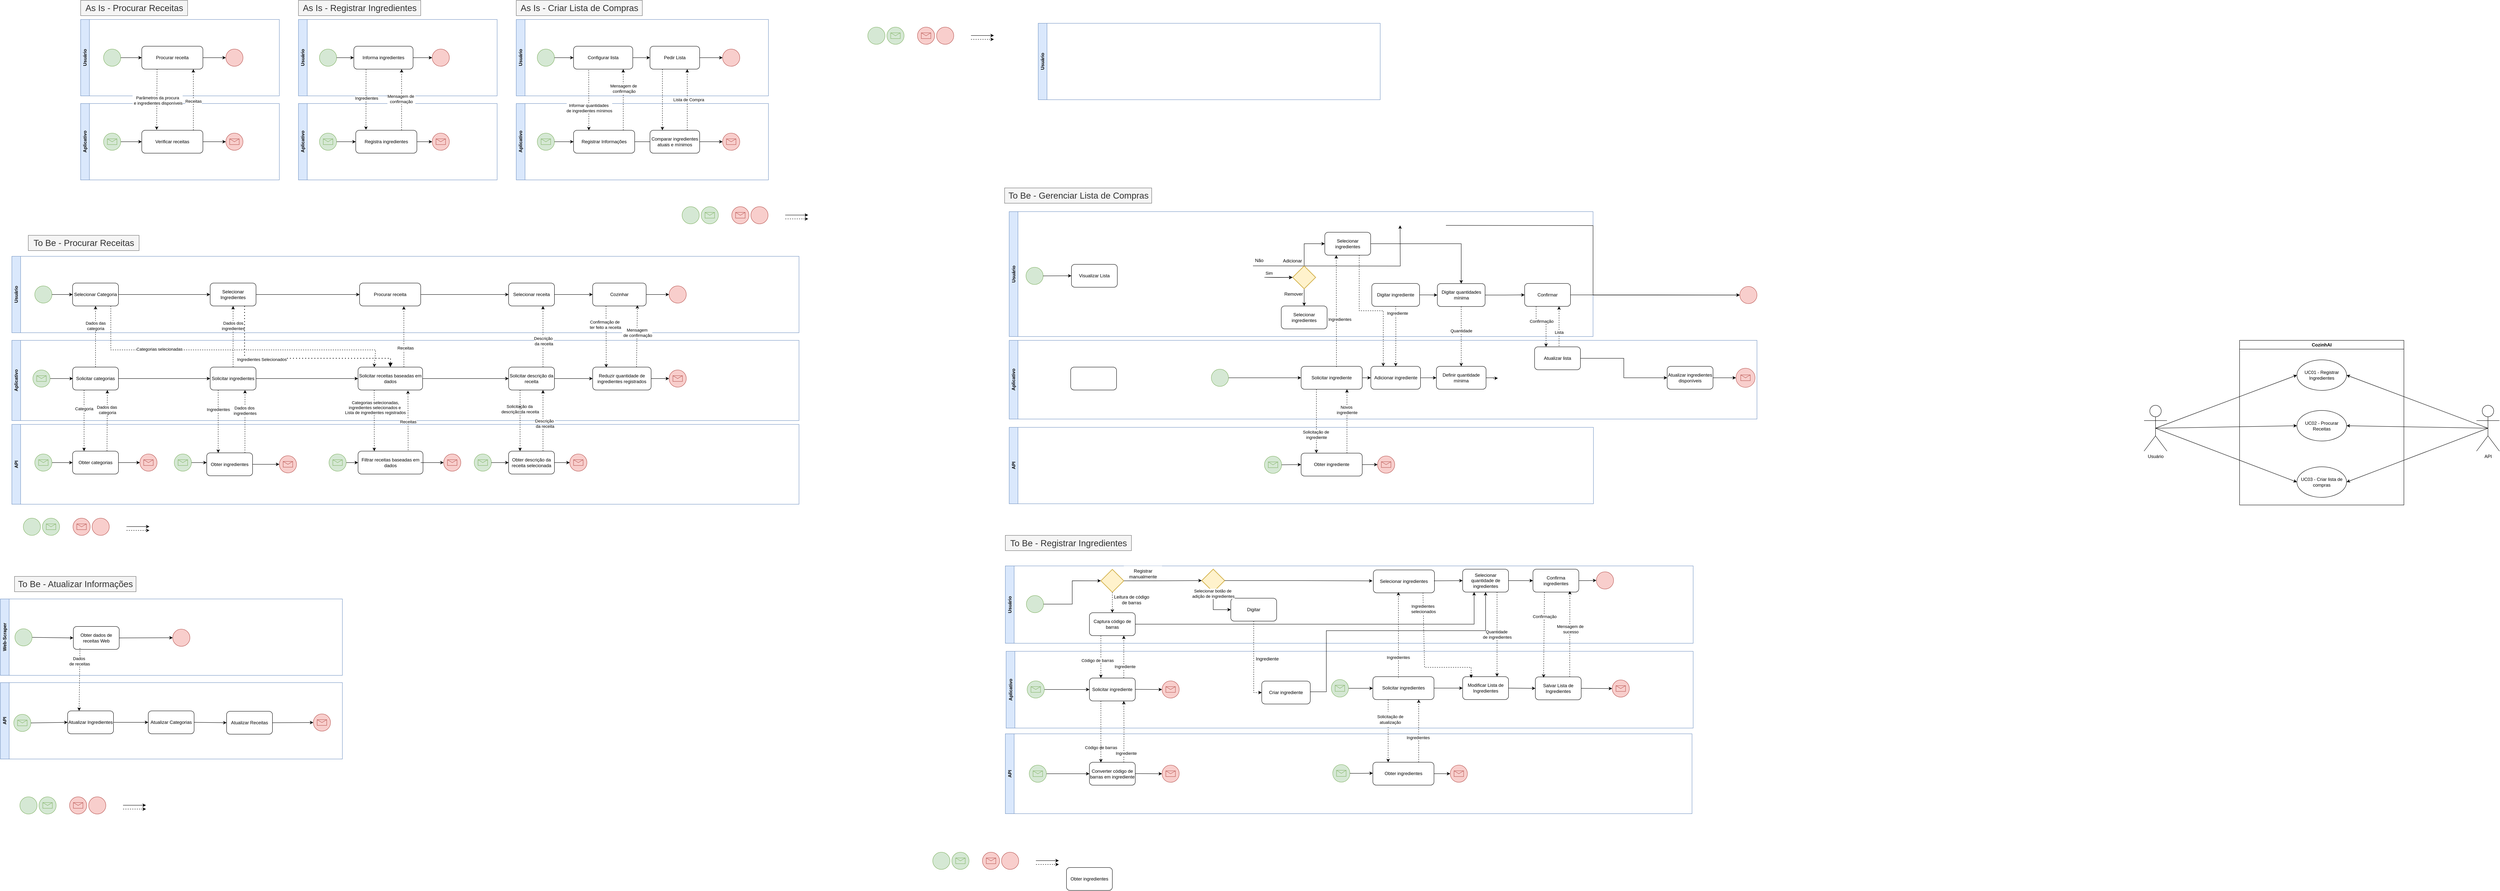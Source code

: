 <mxfile version="26.2.14">
  <diagram name="Página-1" id="hKb-DoK3libKYTuIWPAE">
    <mxGraphModel dx="1442" dy="562" grid="1" gridSize="10" guides="0" tooltips="0" connect="1" arrows="1" fold="1" page="0" pageScale="1" pageWidth="827" pageHeight="1169" math="0" shadow="0">
      <root>
        <mxCell id="0" />
        <mxCell id="1" parent="0" />
        <mxCell id="OjrucDtKJIPMSF6clYTV-50" style="edgeStyle=orthogonalEdgeStyle;rounded=0;orthogonalLoop=1;jettySize=auto;html=1;exitX=0.25;exitY=1;exitDx=0;exitDy=0;entryX=0.25;entryY=0;entryDx=0;entryDy=0;dashed=1;" parent="1" source="OjrucDtKJIPMSF6clYTV-47" target="OjrucDtKJIPMSF6clYTV-49" edge="1">
          <mxGeometry relative="1" as="geometry" />
        </mxCell>
        <mxCell id="OjrucDtKJIPMSF6clYTV-51" style="edgeStyle=orthogonalEdgeStyle;rounded=0;orthogonalLoop=1;jettySize=auto;html=1;exitX=0.75;exitY=0;exitDx=0;exitDy=0;entryX=0.75;entryY=1;entryDx=0;entryDy=0;dashed=1;" parent="1" source="OjrucDtKJIPMSF6clYTV-49" target="OjrucDtKJIPMSF6clYTV-47" edge="1">
          <mxGeometry relative="1" as="geometry" />
        </mxCell>
        <mxCell id="1BzvqXKQm6UPAYvCy_TO-1" value="Usuário" style="swimlane;horizontal=0;whiteSpace=wrap;html=1;fillColor=#dae8fc;strokeColor=#6c8ebf;" parent="1" vertex="1">
          <mxGeometry x="80" y="100" width="520" height="200" as="geometry" />
        </mxCell>
        <mxCell id="1BzvqXKQm6UPAYvCy_TO-23" value="Procurar receita" style="rounded=1;whiteSpace=wrap;html=1;" parent="1BzvqXKQm6UPAYvCy_TO-1" vertex="1">
          <mxGeometry x="160" y="70" width="160" height="60" as="geometry" />
        </mxCell>
        <mxCell id="1BzvqXKQm6UPAYvCy_TO-25" value="" style="endArrow=classic;html=1;rounded=0;exitX=1;exitY=0.5;exitDx=0;exitDy=0;entryX=0;entryY=0.5;entryDx=0;entryDy=0;" parent="1BzvqXKQm6UPAYvCy_TO-1" source="1BzvqXKQm6UPAYvCy_TO-23" target="1BzvqXKQm6UPAYvCy_TO-27" edge="1">
          <mxGeometry width="50" height="50" relative="1" as="geometry">
            <mxPoint x="315" y="122.5" as="sourcePoint" />
            <mxPoint x="375" y="100" as="targetPoint" />
          </mxGeometry>
        </mxCell>
        <mxCell id="1BzvqXKQm6UPAYvCy_TO-27" value="" style="ellipse;whiteSpace=wrap;html=1;aspect=fixed;fillColor=#f8cecc;strokeColor=#b85450;" parent="1BzvqXKQm6UPAYvCy_TO-1" vertex="1">
          <mxGeometry x="380" y="77.5" width="45" height="45" as="geometry" />
        </mxCell>
        <mxCell id="1BzvqXKQm6UPAYvCy_TO-21" value="Aplicativo" style="swimlane;horizontal=0;whiteSpace=wrap;html=1;fillColor=#dae8fc;strokeColor=#6c8ebf;" parent="1" vertex="1">
          <mxGeometry x="80" y="320" width="520" height="200" as="geometry" />
        </mxCell>
        <mxCell id="1BzvqXKQm6UPAYvCy_TO-30" value="" style="endArrow=classic;html=1;rounded=0;exitX=1;exitY=0.5;exitDx=0;exitDy=0;entryX=0;entryY=0.5;entryDx=0;entryDy=0;" parent="1BzvqXKQm6UPAYvCy_TO-21" source="1BzvqXKQm6UPAYvCy_TO-28" target="1BzvqXKQm6UPAYvCy_TO-31" edge="1">
          <mxGeometry width="50" height="50" relative="1" as="geometry">
            <mxPoint x="140" y="99.5" as="sourcePoint" />
            <mxPoint x="200" y="99.5" as="targetPoint" />
          </mxGeometry>
        </mxCell>
        <mxCell id="1BzvqXKQm6UPAYvCy_TO-31" value="Verificar receitas" style="rounded=1;whiteSpace=wrap;html=1;" parent="1BzvqXKQm6UPAYvCy_TO-21" vertex="1">
          <mxGeometry x="160" y="70" width="160" height="60" as="geometry" />
        </mxCell>
        <mxCell id="1BzvqXKQm6UPAYvCy_TO-39" value="" style="ellipse;whiteSpace=wrap;html=1;aspect=fixed;fillColor=#f8cecc;strokeColor=#b85450;" parent="1BzvqXKQm6UPAYvCy_TO-21" vertex="1">
          <mxGeometry x="380" y="77.5" width="45" height="45" as="geometry" />
        </mxCell>
        <mxCell id="1BzvqXKQm6UPAYvCy_TO-40" value="" style="shape=message;html=1;html=1;outlineConnect=0;labelPosition=center;verticalLabelPosition=bottom;align=center;verticalAlign=top;fillColor=#f8cecc;strokeColor=#b85450;" parent="1BzvqXKQm6UPAYvCy_TO-21" vertex="1">
          <mxGeometry x="390" y="92.5" width="25" height="15" as="geometry" />
        </mxCell>
        <mxCell id="1BzvqXKQm6UPAYvCy_TO-36" value="" style="endArrow=classic;html=1;rounded=0;exitX=1;exitY=0.5;exitDx=0;exitDy=0;entryX=0;entryY=0.5;entryDx=0;entryDy=0;" parent="1BzvqXKQm6UPAYvCy_TO-21" source="1BzvqXKQm6UPAYvCy_TO-31" target="1BzvqXKQm6UPAYvCy_TO-39" edge="1">
          <mxGeometry width="50" height="50" relative="1" as="geometry">
            <mxPoint x="395" y="422" as="sourcePoint" />
            <mxPoint x="455" y="422" as="targetPoint" />
          </mxGeometry>
        </mxCell>
        <mxCell id="1BzvqXKQm6UPAYvCy_TO-32" value="" style="endArrow=classic;html=1;rounded=0;dashed=1;exitX=0.25;exitY=1;exitDx=0;exitDy=0;" parent="1BzvqXKQm6UPAYvCy_TO-21" source="1BzvqXKQm6UPAYvCy_TO-23" edge="1">
          <mxGeometry width="50" height="50" relative="1" as="geometry">
            <mxPoint x="395" y="432" as="sourcePoint" />
            <mxPoint x="199" y="69" as="targetPoint" />
          </mxGeometry>
        </mxCell>
        <mxCell id="1BzvqXKQm6UPAYvCy_TO-33" value="Parâmetros da procura&lt;div&gt;&amp;nbsp;e ingredientes disponíveis&lt;/div&gt;" style="edgeLabel;html=1;align=center;verticalAlign=middle;resizable=0;points=[];" parent="1BzvqXKQm6UPAYvCy_TO-32" connectable="0" vertex="1">
          <mxGeometry x="0.031" y="1" relative="1" as="geometry">
            <mxPoint as="offset" />
          </mxGeometry>
        </mxCell>
        <mxCell id="1BzvqXKQm6UPAYvCy_TO-34" value="" style="endArrow=classic;html=1;rounded=0;dashed=1;startSize=0;" parent="1BzvqXKQm6UPAYvCy_TO-21" edge="1">
          <mxGeometry width="50" height="50" relative="1" as="geometry">
            <mxPoint x="295" y="70" as="sourcePoint" />
            <mxPoint x="295" y="-90" as="targetPoint" />
          </mxGeometry>
        </mxCell>
        <mxCell id="1BzvqXKQm6UPAYvCy_TO-35" value="Receitas" style="edgeLabel;html=1;align=center;verticalAlign=middle;resizable=0;points=[];" parent="1BzvqXKQm6UPAYvCy_TO-34" connectable="0" vertex="1">
          <mxGeometry x="-0.048" relative="1" as="geometry">
            <mxPoint as="offset" />
          </mxGeometry>
        </mxCell>
        <mxCell id="1BzvqXKQm6UPAYvCy_TO-22" value="" style="ellipse;whiteSpace=wrap;html=1;aspect=fixed;fillColor=#d5e8d4;strokeColor=#82b366;" parent="1BzvqXKQm6UPAYvCy_TO-21" vertex="1">
          <mxGeometry x="60" y="-142.5" width="45" height="45" as="geometry" />
        </mxCell>
        <mxCell id="1BzvqXKQm6UPAYvCy_TO-28" value="" style="ellipse;whiteSpace=wrap;html=1;aspect=fixed;fillColor=#d5e8d4;strokeColor=#82b366;" parent="1BzvqXKQm6UPAYvCy_TO-21" vertex="1">
          <mxGeometry x="60" y="77.5" width="45" height="45" as="geometry" />
        </mxCell>
        <mxCell id="1BzvqXKQm6UPAYvCy_TO-29" value="" style="shape=message;html=1;html=1;outlineConnect=0;labelPosition=center;verticalLabelPosition=bottom;align=center;verticalAlign=top;fillColor=#d5e8d4;strokeColor=#82b366;" parent="1BzvqXKQm6UPAYvCy_TO-21" vertex="1">
          <mxGeometry x="70" y="92.5" width="25" height="15" as="geometry" />
        </mxCell>
        <mxCell id="1BzvqXKQm6UPAYvCy_TO-41" value="As Is - Procurar Receitas" style="text;html=1;align=center;verticalAlign=middle;resizable=0;points=[];autosize=1;strokeColor=#666666;fillColor=#f5f5f5;fontSize=23;fontColor=#333333;" parent="1" vertex="1">
          <mxGeometry x="80" y="50" width="280" height="40" as="geometry" />
        </mxCell>
        <mxCell id="1BzvqXKQm6UPAYvCy_TO-42" value="Usuário" style="swimlane;horizontal=0;whiteSpace=wrap;html=1;fillColor=#dae8fc;strokeColor=#6c8ebf;" parent="1" vertex="1">
          <mxGeometry x="650" y="100" width="520" height="200" as="geometry" />
        </mxCell>
        <mxCell id="1BzvqXKQm6UPAYvCy_TO-43" value="" style="ellipse;whiteSpace=wrap;html=1;aspect=fixed;fillColor=#d5e8d4;strokeColor=#82b366;" parent="1BzvqXKQm6UPAYvCy_TO-42" vertex="1">
          <mxGeometry x="55" y="77.5" width="45" height="45" as="geometry" />
        </mxCell>
        <mxCell id="1BzvqXKQm6UPAYvCy_TO-44" value="Informa ingredientes" style="rounded=1;whiteSpace=wrap;html=1;" parent="1BzvqXKQm6UPAYvCy_TO-42" vertex="1">
          <mxGeometry x="145" y="70" width="155" height="60" as="geometry" />
        </mxCell>
        <mxCell id="1BzvqXKQm6UPAYvCy_TO-45" value="" style="endArrow=classic;html=1;rounded=0;exitX=1;exitY=0.5;exitDx=0;exitDy=0;entryX=0;entryY=0.5;entryDx=0;entryDy=0;" parent="1BzvqXKQm6UPAYvCy_TO-42" source="1BzvqXKQm6UPAYvCy_TO-43" target="1BzvqXKQm6UPAYvCy_TO-44" edge="1">
          <mxGeometry width="50" height="50" relative="1" as="geometry">
            <mxPoint x="205" y="490" as="sourcePoint" />
            <mxPoint x="265" y="490" as="targetPoint" />
          </mxGeometry>
        </mxCell>
        <mxCell id="1BzvqXKQm6UPAYvCy_TO-46" value="" style="endArrow=classic;html=1;rounded=0;exitX=1;exitY=0.5;exitDx=0;exitDy=0;" parent="1BzvqXKQm6UPAYvCy_TO-42" source="1BzvqXKQm6UPAYvCy_TO-44" edge="1">
          <mxGeometry width="50" height="50" relative="1" as="geometry">
            <mxPoint x="290" y="122.5" as="sourcePoint" />
            <mxPoint x="350" y="100" as="targetPoint" />
          </mxGeometry>
        </mxCell>
        <mxCell id="1BzvqXKQm6UPAYvCy_TO-47" value="" style="ellipse;whiteSpace=wrap;html=1;aspect=fixed;fillColor=#f8cecc;strokeColor=#b85450;" parent="1BzvqXKQm6UPAYvCy_TO-42" vertex="1">
          <mxGeometry x="350" y="77.5" width="45" height="45" as="geometry" />
        </mxCell>
        <mxCell id="1BzvqXKQm6UPAYvCy_TO-48" value="Aplicativo" style="swimlane;horizontal=0;whiteSpace=wrap;html=1;fillColor=#dae8fc;strokeColor=#6c8ebf;" parent="1" vertex="1">
          <mxGeometry x="650" y="320" width="520" height="200" as="geometry" />
        </mxCell>
        <mxCell id="1BzvqXKQm6UPAYvCy_TO-49" value="" style="ellipse;whiteSpace=wrap;html=1;aspect=fixed;fillColor=#d5e8d4;strokeColor=#82b366;" parent="1BzvqXKQm6UPAYvCy_TO-48" vertex="1">
          <mxGeometry x="55" y="77.5" width="45" height="45" as="geometry" />
        </mxCell>
        <mxCell id="1BzvqXKQm6UPAYvCy_TO-50" value="" style="shape=message;html=1;html=1;outlineConnect=0;labelPosition=center;verticalLabelPosition=bottom;align=center;verticalAlign=top;fillColor=#d5e8d4;strokeColor=#82b366;" parent="1BzvqXKQm6UPAYvCy_TO-48" vertex="1">
          <mxGeometry x="65" y="92.5" width="25" height="15" as="geometry" />
        </mxCell>
        <mxCell id="1BzvqXKQm6UPAYvCy_TO-51" value="" style="endArrow=classic;html=1;rounded=0;exitX=1;exitY=0.5;exitDx=0;exitDy=0;entryX=0;entryY=0.5;entryDx=0;entryDy=0;" parent="1BzvqXKQm6UPAYvCy_TO-48" source="1BzvqXKQm6UPAYvCy_TO-49" target="1BzvqXKQm6UPAYvCy_TO-52" edge="1">
          <mxGeometry width="50" height="50" relative="1" as="geometry">
            <mxPoint x="140" y="99.5" as="sourcePoint" />
            <mxPoint x="200" y="99.5" as="targetPoint" />
          </mxGeometry>
        </mxCell>
        <mxCell id="1BzvqXKQm6UPAYvCy_TO-52" value="Registra ingredientes" style="rounded=1;whiteSpace=wrap;html=1;" parent="1BzvqXKQm6UPAYvCy_TO-48" vertex="1">
          <mxGeometry x="150" y="70" width="160" height="60" as="geometry" />
        </mxCell>
        <mxCell id="1BzvqXKQm6UPAYvCy_TO-53" value="" style="ellipse;whiteSpace=wrap;html=1;aspect=fixed;fillColor=#f8cecc;strokeColor=#b85450;" parent="1BzvqXKQm6UPAYvCy_TO-48" vertex="1">
          <mxGeometry x="350" y="77.5" width="45" height="45" as="geometry" />
        </mxCell>
        <mxCell id="1BzvqXKQm6UPAYvCy_TO-54" value="" style="shape=message;html=1;html=1;outlineConnect=0;labelPosition=center;verticalLabelPosition=bottom;align=center;verticalAlign=top;fillColor=#f8cecc;strokeColor=#b85450;" parent="1BzvqXKQm6UPAYvCy_TO-48" vertex="1">
          <mxGeometry x="360" y="92.5" width="25" height="15" as="geometry" />
        </mxCell>
        <mxCell id="1BzvqXKQm6UPAYvCy_TO-55" value="" style="endArrow=classic;html=1;rounded=0;exitX=1;exitY=0.5;exitDx=0;exitDy=0;entryX=0;entryY=0.5;entryDx=0;entryDy=0;" parent="1BzvqXKQm6UPAYvCy_TO-48" source="1BzvqXKQm6UPAYvCy_TO-52" target="1BzvqXKQm6UPAYvCy_TO-53" edge="1">
          <mxGeometry width="50" height="50" relative="1" as="geometry">
            <mxPoint x="380" y="422" as="sourcePoint" />
            <mxPoint x="440" y="422" as="targetPoint" />
          </mxGeometry>
        </mxCell>
        <mxCell id="1BzvqXKQm6UPAYvCy_TO-56" value="As Is - Registrar Ingredientes" style="text;html=1;align=center;verticalAlign=middle;resizable=0;points=[];autosize=1;strokeColor=#666666;fillColor=#f5f5f5;fontSize=23;fontColor=#333333;" parent="1" vertex="1">
          <mxGeometry x="650" y="50" width="320" height="40" as="geometry" />
        </mxCell>
        <mxCell id="1BzvqXKQm6UPAYvCy_TO-24" value="" style="endArrow=classic;html=1;rounded=0;exitX=1;exitY=0.5;exitDx=0;exitDy=0;entryX=0;entryY=0.5;entryDx=0;entryDy=0;" parent="1" source="1BzvqXKQm6UPAYvCy_TO-22" target="1BzvqXKQm6UPAYvCy_TO-23" edge="1">
          <mxGeometry width="50" height="50" relative="1" as="geometry">
            <mxPoint x="285" y="590" as="sourcePoint" />
            <mxPoint x="345" y="590" as="targetPoint" />
          </mxGeometry>
        </mxCell>
        <mxCell id="1BzvqXKQm6UPAYvCy_TO-57" value="Usuário" style="swimlane;horizontal=0;whiteSpace=wrap;html=1;fillColor=#dae8fc;strokeColor=#6c8ebf;" parent="1" vertex="1">
          <mxGeometry x="1220" y="100" width="660" height="200" as="geometry" />
        </mxCell>
        <mxCell id="1BzvqXKQm6UPAYvCy_TO-58" value="" style="ellipse;whiteSpace=wrap;html=1;aspect=fixed;fillColor=#d5e8d4;strokeColor=#82b366;" parent="1BzvqXKQm6UPAYvCy_TO-57" vertex="1">
          <mxGeometry x="55" y="77.5" width="45" height="45" as="geometry" />
        </mxCell>
        <mxCell id="1BzvqXKQm6UPAYvCy_TO-59" value="Configurar lista" style="rounded=1;whiteSpace=wrap;html=1;" parent="1BzvqXKQm6UPAYvCy_TO-57" vertex="1">
          <mxGeometry x="150" y="70" width="155" height="60" as="geometry" />
        </mxCell>
        <mxCell id="1BzvqXKQm6UPAYvCy_TO-60" value="" style="endArrow=classic;html=1;rounded=0;exitX=1;exitY=0.5;exitDx=0;exitDy=0;entryX=0;entryY=0.5;entryDx=0;entryDy=0;" parent="1BzvqXKQm6UPAYvCy_TO-57" source="1BzvqXKQm6UPAYvCy_TO-58" target="1BzvqXKQm6UPAYvCy_TO-59" edge="1">
          <mxGeometry width="50" height="50" relative="1" as="geometry">
            <mxPoint x="205" y="490" as="sourcePoint" />
            <mxPoint x="265" y="490" as="targetPoint" />
          </mxGeometry>
        </mxCell>
        <mxCell id="1BzvqXKQm6UPAYvCy_TO-61" value="" style="endArrow=classic;html=1;rounded=0;exitX=1;exitY=0.5;exitDx=0;exitDy=0;" parent="1BzvqXKQm6UPAYvCy_TO-57" source="1BzvqXKQm6UPAYvCy_TO-59" edge="1">
          <mxGeometry width="50" height="50" relative="1" as="geometry">
            <mxPoint x="290" y="122.5" as="sourcePoint" />
            <mxPoint x="350" y="100" as="targetPoint" />
          </mxGeometry>
        </mxCell>
        <mxCell id="1BzvqXKQm6UPAYvCy_TO-78" value="Pedir Lista" style="rounded=1;whiteSpace=wrap;html=1;" parent="1BzvqXKQm6UPAYvCy_TO-57" vertex="1">
          <mxGeometry x="350" y="70" width="130" height="60" as="geometry" />
        </mxCell>
        <mxCell id="1BzvqXKQm6UPAYvCy_TO-63" value="Aplicativo" style="swimlane;horizontal=0;whiteSpace=wrap;html=1;fillColor=#dae8fc;strokeColor=#6c8ebf;" parent="1" vertex="1">
          <mxGeometry x="1220" y="320" width="660" height="200" as="geometry" />
        </mxCell>
        <mxCell id="1BzvqXKQm6UPAYvCy_TO-64" value="" style="ellipse;whiteSpace=wrap;html=1;aspect=fixed;fillColor=#d5e8d4;strokeColor=#82b366;" parent="1BzvqXKQm6UPAYvCy_TO-63" vertex="1">
          <mxGeometry x="55" y="77.5" width="45" height="45" as="geometry" />
        </mxCell>
        <mxCell id="1BzvqXKQm6UPAYvCy_TO-65" value="" style="shape=message;html=1;html=1;outlineConnect=0;labelPosition=center;verticalLabelPosition=bottom;align=center;verticalAlign=top;fillColor=#d5e8d4;strokeColor=#82b366;" parent="1BzvqXKQm6UPAYvCy_TO-63" vertex="1">
          <mxGeometry x="65" y="92.5" width="25" height="15" as="geometry" />
        </mxCell>
        <mxCell id="1BzvqXKQm6UPAYvCy_TO-66" value="" style="endArrow=classic;html=1;rounded=0;exitX=1;exitY=0.5;exitDx=0;exitDy=0;entryX=0;entryY=0.5;entryDx=0;entryDy=0;" parent="1BzvqXKQm6UPAYvCy_TO-63" source="1BzvqXKQm6UPAYvCy_TO-64" target="1BzvqXKQm6UPAYvCy_TO-67" edge="1">
          <mxGeometry width="50" height="50" relative="1" as="geometry">
            <mxPoint x="140" y="99.5" as="sourcePoint" />
            <mxPoint x="200" y="99.5" as="targetPoint" />
          </mxGeometry>
        </mxCell>
        <mxCell id="1BzvqXKQm6UPAYvCy_TO-67" value="Registrar Informações" style="rounded=1;whiteSpace=wrap;html=1;" parent="1BzvqXKQm6UPAYvCy_TO-63" vertex="1">
          <mxGeometry x="150" y="70" width="160" height="60" as="geometry" />
        </mxCell>
        <mxCell id="1BzvqXKQm6UPAYvCy_TO-70" value="" style="endArrow=classic;html=1;rounded=0;exitX=1;exitY=0.5;exitDx=0;exitDy=0;" parent="1BzvqXKQm6UPAYvCy_TO-63" source="1BzvqXKQm6UPAYvCy_TO-67" edge="1">
          <mxGeometry width="50" height="50" relative="1" as="geometry">
            <mxPoint x="380" y="422" as="sourcePoint" />
            <mxPoint x="360" y="100" as="targetPoint" />
          </mxGeometry>
        </mxCell>
        <mxCell id="1BzvqXKQm6UPAYvCy_TO-79" value="Comparar ingredientes atuais e mínimos" style="rounded=1;whiteSpace=wrap;html=1;" parent="1BzvqXKQm6UPAYvCy_TO-63" vertex="1">
          <mxGeometry x="350" y="70" width="130" height="60" as="geometry" />
        </mxCell>
        <mxCell id="1BzvqXKQm6UPAYvCy_TO-83" value="" style="endArrow=classic;html=1;rounded=0;exitX=1;exitY=0.5;exitDx=0;exitDy=0;entryX=0;entryY=0.5;entryDx=0;entryDy=0;" parent="1BzvqXKQm6UPAYvCy_TO-63" source="1BzvqXKQm6UPAYvCy_TO-79" target="1BzvqXKQm6UPAYvCy_TO-68" edge="1">
          <mxGeometry width="50" height="50" relative="1" as="geometry">
            <mxPoint x="540" y="300" as="sourcePoint" />
            <mxPoint x="590" y="250" as="targetPoint" />
          </mxGeometry>
        </mxCell>
        <mxCell id="1BzvqXKQm6UPAYvCy_TO-62" value="" style="ellipse;whiteSpace=wrap;html=1;aspect=fixed;fillColor=#f8cecc;strokeColor=#b85450;" parent="1BzvqXKQm6UPAYvCy_TO-63" vertex="1">
          <mxGeometry x="540" y="-142.5" width="45" height="45" as="geometry" />
        </mxCell>
        <mxCell id="1BzvqXKQm6UPAYvCy_TO-68" value="" style="ellipse;whiteSpace=wrap;html=1;aspect=fixed;fillColor=#f8cecc;strokeColor=#b85450;" parent="1BzvqXKQm6UPAYvCy_TO-63" vertex="1">
          <mxGeometry x="540" y="77.5" width="45" height="45" as="geometry" />
        </mxCell>
        <mxCell id="1BzvqXKQm6UPAYvCy_TO-69" value="" style="shape=message;html=1;html=1;outlineConnect=0;labelPosition=center;verticalLabelPosition=bottom;align=center;verticalAlign=top;fillColor=#f8cecc;strokeColor=#b85450;" parent="1BzvqXKQm6UPAYvCy_TO-63" vertex="1">
          <mxGeometry x="550" y="92.5" width="25" height="15" as="geometry" />
        </mxCell>
        <mxCell id="1BzvqXKQm6UPAYvCy_TO-71" value="As Is - Criar Lista de Compras" style="text;html=1;align=center;verticalAlign=middle;resizable=0;points=[];autosize=1;strokeColor=#666666;fillColor=#f5f5f5;fontSize=23;fontColor=#333333;" parent="1" vertex="1">
          <mxGeometry x="1220" y="50" width="330" height="40" as="geometry" />
        </mxCell>
        <mxCell id="1BzvqXKQm6UPAYvCy_TO-72" value="" style="endArrow=classic;html=1;rounded=0;dashed=1;exitX=0.206;exitY=1.01;exitDx=0;exitDy=0;exitPerimeter=0;entryX=0.167;entryY=-0.02;entryDx=0;entryDy=0;entryPerimeter=0;" parent="1" source="1BzvqXKQm6UPAYvCy_TO-44" target="1BzvqXKQm6UPAYvCy_TO-52" edge="1">
          <mxGeometry width="50" height="50" relative="1" as="geometry">
            <mxPoint x="840" y="270" as="sourcePoint" />
            <mxPoint x="830" y="390" as="targetPoint" />
          </mxGeometry>
        </mxCell>
        <mxCell id="1BzvqXKQm6UPAYvCy_TO-74" value="Ingredientes" style="edgeLabel;html=1;align=center;verticalAlign=middle;resizable=0;points=[];" parent="1BzvqXKQm6UPAYvCy_TO-72" connectable="0" vertex="1">
          <mxGeometry x="-0.044" y="1" relative="1" as="geometry">
            <mxPoint as="offset" />
          </mxGeometry>
        </mxCell>
        <mxCell id="1BzvqXKQm6UPAYvCy_TO-73" value="" style="endArrow=classic;html=1;rounded=0;dashed=1;exitX=0.75;exitY=0;exitDx=0;exitDy=0;" parent="1" source="1BzvqXKQm6UPAYvCy_TO-52" edge="1">
          <mxGeometry width="50" height="50" relative="1" as="geometry">
            <mxPoint x="470" y="762" as="sourcePoint" />
            <mxPoint x="920" y="230" as="targetPoint" />
          </mxGeometry>
        </mxCell>
        <mxCell id="1BzvqXKQm6UPAYvCy_TO-75" value="Mensagem de&amp;nbsp;&lt;div&gt;confirmação&lt;/div&gt;" style="edgeLabel;html=1;align=center;verticalAlign=middle;resizable=0;points=[];" parent="1BzvqXKQm6UPAYvCy_TO-73" connectable="0" vertex="1">
          <mxGeometry x="0.025" y="1" relative="1" as="geometry">
            <mxPoint as="offset" />
          </mxGeometry>
        </mxCell>
        <mxCell id="6-Tp482PSpx0ePpQufkU-1" value="" style="endArrow=classic;html=1;rounded=0;dashed=1;exitX=0.256;exitY=1.039;exitDx=0;exitDy=0;exitPerimeter=0;entryX=0.25;entryY=0;entryDx=0;entryDy=0;" parent="1" source="1BzvqXKQm6UPAYvCy_TO-59" target="1BzvqXKQm6UPAYvCy_TO-67" edge="1">
          <mxGeometry width="50" height="50" relative="1" as="geometry">
            <mxPoint x="1451" y="520" as="sourcePoint" />
            <mxPoint x="1410" y="380" as="targetPoint" />
          </mxGeometry>
        </mxCell>
        <mxCell id="6-Tp482PSpx0ePpQufkU-2" value="Informar quantidades&amp;nbsp;&lt;div&gt;de ingredientes mínimos&lt;/div&gt;" style="edgeLabel;html=1;align=center;verticalAlign=middle;resizable=0;points=[];" parent="6-Tp482PSpx0ePpQufkU-1" connectable="0" vertex="1">
          <mxGeometry x="0.031" y="1" relative="1" as="geometry">
            <mxPoint y="18" as="offset" />
          </mxGeometry>
        </mxCell>
        <mxCell id="1BzvqXKQm6UPAYvCy_TO-76" value="" style="endArrow=classic;html=1;rounded=0;dashed=1;exitX=0.813;exitY=0;exitDx=0;exitDy=0;exitPerimeter=0;" parent="1" source="1BzvqXKQm6UPAYvCy_TO-67" edge="1">
          <mxGeometry width="50" height="50" relative="1" as="geometry">
            <mxPoint x="1000" y="580" as="sourcePoint" />
            <mxPoint x="1500" y="230" as="targetPoint" />
          </mxGeometry>
        </mxCell>
        <mxCell id="1BzvqXKQm6UPAYvCy_TO-77" value="Mensagem de&amp;nbsp;&lt;div&gt;confirmação&lt;/div&gt;" style="edgeLabel;html=1;align=center;verticalAlign=middle;resizable=0;points=[];" parent="1BzvqXKQm6UPAYvCy_TO-76" connectable="0" vertex="1">
          <mxGeometry x="0.099" y="-2" relative="1" as="geometry">
            <mxPoint y="-21" as="offset" />
          </mxGeometry>
        </mxCell>
        <mxCell id="1BzvqXKQm6UPAYvCy_TO-80" value="" style="endArrow=classic;html=1;rounded=0;dashed=1;entryX=0.75;entryY=1;entryDx=0;entryDy=0;exitX=0.75;exitY=0;exitDx=0;exitDy=0;" parent="1" source="1BzvqXKQm6UPAYvCy_TO-79" target="1BzvqXKQm6UPAYvCy_TO-78" edge="1">
          <mxGeometry width="50" height="50" relative="1" as="geometry">
            <mxPoint x="1620" y="560" as="sourcePoint" />
            <mxPoint x="1680" y="560" as="targetPoint" />
          </mxGeometry>
        </mxCell>
        <mxCell id="1BzvqXKQm6UPAYvCy_TO-82" value="Lista de Compra" style="edgeLabel;html=1;align=center;verticalAlign=middle;resizable=0;points=[];" parent="1BzvqXKQm6UPAYvCy_TO-80" connectable="0" vertex="1">
          <mxGeometry x="-0.0" y="-3" relative="1" as="geometry">
            <mxPoint as="offset" />
          </mxGeometry>
        </mxCell>
        <mxCell id="1BzvqXKQm6UPAYvCy_TO-86" value="To Be - Procurar Receitas" style="text;html=1;align=center;verticalAlign=middle;resizable=0;points=[];autosize=1;strokeColor=#666666;fillColor=#f5f5f5;fontSize=23;fontColor=#333333;" parent="1" vertex="1">
          <mxGeometry x="-57" y="665" width="290" height="40" as="geometry" />
        </mxCell>
        <mxCell id="1BzvqXKQm6UPAYvCy_TO-88" value="To Be - Gerenciar Lista de Compras" style="text;html=1;align=center;verticalAlign=middle;resizable=0;points=[];autosize=1;strokeColor=#666666;fillColor=#f5f5f5;fontSize=23;fontColor=#333333;" parent="1" vertex="1">
          <mxGeometry x="2498" y="541" width="385" height="40" as="geometry" />
        </mxCell>
        <mxCell id="1BzvqXKQm6UPAYvCy_TO-84" value="" style="endArrow=classic;html=1;rounded=0;exitX=1;exitY=0.5;exitDx=0;exitDy=0;entryX=0;entryY=0.5;entryDx=0;entryDy=0;" parent="1" source="1BzvqXKQm6UPAYvCy_TO-78" target="1BzvqXKQm6UPAYvCy_TO-62" edge="1">
          <mxGeometry width="50" height="50" relative="1" as="geometry">
            <mxPoint x="1690" y="590" as="sourcePoint" />
            <mxPoint x="1740" y="540" as="targetPoint" />
          </mxGeometry>
        </mxCell>
        <mxCell id="bWT7bV69h-5A01HJKSbz-37" value="Usuário" style="swimlane;horizontal=0;whiteSpace=wrap;html=1;fillColor=#dae8fc;strokeColor=#6c8ebf;" parent="1" vertex="1">
          <mxGeometry x="-100" y="720" width="2060" height="200" as="geometry" />
        </mxCell>
        <mxCell id="bWT7bV69h-5A01HJKSbz-51" value="" style="ellipse;whiteSpace=wrap;html=1;aspect=fixed;fillColor=#d5e8d4;strokeColor=#82b366;" parent="bWT7bV69h-5A01HJKSbz-37" vertex="1">
          <mxGeometry x="60" y="77.5" width="45" height="45" as="geometry" />
        </mxCell>
        <mxCell id="bWT7bV69h-5A01HJKSbz-99" value="Selecionar Categoria" style="rounded=1;whiteSpace=wrap;html=1;" parent="bWT7bV69h-5A01HJKSbz-37" vertex="1">
          <mxGeometry x="159" y="70" width="120" height="60" as="geometry" />
        </mxCell>
        <mxCell id="bWT7bV69h-5A01HJKSbz-54" value="" style="endArrow=classic;html=1;rounded=0;exitX=1;exitY=0.5;exitDx=0;exitDy=0;entryX=0;entryY=0.5;entryDx=0;entryDy=0;" parent="bWT7bV69h-5A01HJKSbz-37" source="bWT7bV69h-5A01HJKSbz-51" target="bWT7bV69h-5A01HJKSbz-99" edge="1">
          <mxGeometry width="50" height="50" relative="1" as="geometry">
            <mxPoint x="205" y="490" as="sourcePoint" />
            <mxPoint x="155" y="100" as="targetPoint" />
          </mxGeometry>
        </mxCell>
        <mxCell id="bWT7bV69h-5A01HJKSbz-188" value="Selecionar Ingredientes" style="rounded=1;whiteSpace=wrap;html=1;" parent="bWT7bV69h-5A01HJKSbz-37" vertex="1">
          <mxGeometry x="519" y="70" width="120" height="60" as="geometry" />
        </mxCell>
        <mxCell id="bWT7bV69h-5A01HJKSbz-209" value="" style="endArrow=classic;html=1;rounded=0;exitX=1;exitY=0.5;exitDx=0;exitDy=0;entryX=0;entryY=0.5;entryDx=0;entryDy=0;" parent="bWT7bV69h-5A01HJKSbz-37" source="bWT7bV69h-5A01HJKSbz-99" target="bWT7bV69h-5A01HJKSbz-188" edge="1">
          <mxGeometry width="50" height="50" relative="1" as="geometry">
            <mxPoint x="-100" y="390" as="sourcePoint" />
            <mxPoint x="-50" y="340" as="targetPoint" />
          </mxGeometry>
        </mxCell>
        <mxCell id="bWT7bV69h-5A01HJKSbz-41" value="Aplicativo" style="swimlane;horizontal=0;whiteSpace=wrap;html=1;fillColor=#dae8fc;strokeColor=#6c8ebf;" parent="1" vertex="1">
          <mxGeometry x="-100" y="940" width="2060" height="210" as="geometry" />
        </mxCell>
        <mxCell id="bWT7bV69h-5A01HJKSbz-42" value="" style="endArrow=classic;html=1;rounded=0;exitX=1;exitY=0.5;exitDx=0;exitDy=0;entryX=0.008;entryY=0.5;entryDx=0;entryDy=0;entryPerimeter=0;" parent="bWT7bV69h-5A01HJKSbz-41" source="bWT7bV69h-5A01HJKSbz-52" target="bWT7bV69h-5A01HJKSbz-102" edge="1">
          <mxGeometry width="50" height="50" relative="1" as="geometry">
            <mxPoint x="135" y="99.5" as="sourcePoint" />
            <mxPoint x="155" y="100" as="targetPoint" />
          </mxGeometry>
        </mxCell>
        <mxCell id="bWT7bV69h-5A01HJKSbz-52" value="" style="ellipse;whiteSpace=wrap;html=1;aspect=fixed;fillColor=#d5e8d4;strokeColor=#82b366;" parent="bWT7bV69h-5A01HJKSbz-41" vertex="1">
          <mxGeometry x="55" y="77.5" width="45" height="45" as="geometry" />
        </mxCell>
        <mxCell id="bWT7bV69h-5A01HJKSbz-53" value="" style="shape=message;html=1;html=1;outlineConnect=0;labelPosition=center;verticalLabelPosition=bottom;align=center;verticalAlign=top;fillColor=#d5e8d4;strokeColor=#82b366;" parent="bWT7bV69h-5A01HJKSbz-41" vertex="1">
          <mxGeometry x="65" y="92.5" width="25" height="15" as="geometry" />
        </mxCell>
        <mxCell id="bWT7bV69h-5A01HJKSbz-102" value="Solicitar categorias" style="rounded=1;whiteSpace=wrap;html=1;" parent="bWT7bV69h-5A01HJKSbz-41" vertex="1">
          <mxGeometry x="159" y="70" width="120" height="60" as="geometry" />
        </mxCell>
        <mxCell id="bWT7bV69h-5A01HJKSbz-193" value="Solicitar ingredientes" style="rounded=1;whiteSpace=wrap;html=1;" parent="bWT7bV69h-5A01HJKSbz-41" vertex="1">
          <mxGeometry x="519" y="70" width="120" height="60" as="geometry" />
        </mxCell>
        <mxCell id="bWT7bV69h-5A01HJKSbz-211" value="" style="endArrow=classic;html=1;rounded=0;exitX=1;exitY=0.5;exitDx=0;exitDy=0;entryX=0;entryY=0.5;entryDx=0;entryDy=0;" parent="bWT7bV69h-5A01HJKSbz-41" source="bWT7bV69h-5A01HJKSbz-102" target="bWT7bV69h-5A01HJKSbz-193" edge="1">
          <mxGeometry width="50" height="50" relative="1" as="geometry">
            <mxPoint x="-110" y="160" as="sourcePoint" />
            <mxPoint x="-60" y="110" as="targetPoint" />
          </mxGeometry>
        </mxCell>
        <mxCell id="0zuMngZoNqm3LEHB2NeD-7" value="" style="endArrow=classic;html=1;rounded=0;exitX=1;exitY=0.5;exitDx=0;exitDy=0;entryX=0;entryY=0.5;entryDx=0;entryDy=0;" parent="bWT7bV69h-5A01HJKSbz-41" source="0zuMngZoNqm3LEHB2NeD-4" target="0zuMngZoNqm3LEHB2NeD-6" edge="1">
          <mxGeometry width="50" height="50" relative="1" as="geometry">
            <mxPoint x="1650" y="100" as="sourcePoint" />
            <mxPoint x="1700" y="50" as="targetPoint" />
          </mxGeometry>
        </mxCell>
        <mxCell id="bWT7bV69h-5A01HJKSbz-79" value="Filtrar receitas baseadas em dados" style="rounded=1;whiteSpace=wrap;html=1;" parent="bWT7bV69h-5A01HJKSbz-41" vertex="1">
          <mxGeometry x="906" y="290" width="170" height="60" as="geometry" />
        </mxCell>
        <mxCell id="bWT7bV69h-5A01HJKSbz-38" value="Procurar receita" style="rounded=1;whiteSpace=wrap;html=1;" parent="bWT7bV69h-5A01HJKSbz-41" vertex="1">
          <mxGeometry x="910" y="-150" width="160" height="60" as="geometry" />
        </mxCell>
        <mxCell id="bWT7bV69h-5A01HJKSbz-89" value="Solicitar receitas baseadas em dados" style="rounded=1;whiteSpace=wrap;html=1;" parent="bWT7bV69h-5A01HJKSbz-41" vertex="1">
          <mxGeometry x="906" y="70" width="169" height="60" as="geometry" />
        </mxCell>
        <mxCell id="bWT7bV69h-5A01HJKSbz-74" value="" style="ellipse;whiteSpace=wrap;html=1;aspect=fixed;fillColor=#f8cecc;strokeColor=#b85450;" parent="bWT7bV69h-5A01HJKSbz-41" vertex="1">
          <mxGeometry x="1130" y="297.5" width="45" height="45" as="geometry" />
        </mxCell>
        <mxCell id="bWT7bV69h-5A01HJKSbz-75" value="" style="shape=message;html=1;html=1;outlineConnect=0;labelPosition=center;verticalLabelPosition=bottom;align=center;verticalAlign=top;fillColor=#f8cecc;strokeColor=#b85450;" parent="bWT7bV69h-5A01HJKSbz-41" vertex="1">
          <mxGeometry x="1140" y="312.5" width="25" height="15" as="geometry" />
        </mxCell>
        <mxCell id="bWT7bV69h-5A01HJKSbz-76" value="" style="endArrow=classic;html=1;rounded=0;exitX=1;exitY=0.5;exitDx=0;exitDy=0;entryX=0;entryY=0.5;entryDx=0;entryDy=0;" parent="bWT7bV69h-5A01HJKSbz-41" target="bWT7bV69h-5A01HJKSbz-74" edge="1">
          <mxGeometry width="50" height="50" relative="1" as="geometry">
            <mxPoint x="1070" y="320" as="sourcePoint" />
            <mxPoint x="1205" y="642" as="targetPoint" />
          </mxGeometry>
        </mxCell>
        <mxCell id="bWT7bV69h-5A01HJKSbz-91" value="" style="endArrow=classic;html=1;rounded=0;dashed=1;startSize=0;entryX=0.724;entryY=1.013;entryDx=0;entryDy=0;entryPerimeter=0;" parent="bWT7bV69h-5A01HJKSbz-41" target="bWT7bV69h-5A01HJKSbz-38" edge="1">
          <mxGeometry width="50" height="50" relative="1" as="geometry">
            <mxPoint x="1026" y="70" as="sourcePoint" />
            <mxPoint x="1070" y="-700" as="targetPoint" />
          </mxGeometry>
        </mxCell>
        <mxCell id="bWT7bV69h-5A01HJKSbz-92" value="Receitas" style="edgeLabel;html=1;align=center;verticalAlign=middle;resizable=0;points=[];" parent="bWT7bV69h-5A01HJKSbz-91" connectable="0" vertex="1">
          <mxGeometry x="-0.048" relative="1" as="geometry">
            <mxPoint x="4" y="26" as="offset" />
          </mxGeometry>
        </mxCell>
        <mxCell id="bWT7bV69h-5A01HJKSbz-95" value="" style="endArrow=classic;html=1;rounded=0;dashed=1;exitX=0.25;exitY=1;exitDx=0;exitDy=0;entryX=0.25;entryY=0;entryDx=0;entryDy=0;" parent="bWT7bV69h-5A01HJKSbz-41" source="bWT7bV69h-5A01HJKSbz-89" target="bWT7bV69h-5A01HJKSbz-79" edge="1">
          <mxGeometry width="50" height="50" relative="1" as="geometry">
            <mxPoint x="944" y="-81" as="sourcePoint" />
            <mxPoint x="948" y="78" as="targetPoint" />
          </mxGeometry>
        </mxCell>
        <mxCell id="bWT7bV69h-5A01HJKSbz-96" value="Categorias selecionadas,&lt;div&gt;ingredientes selecionados&amp;nbsp;&lt;span style=&quot;background-color: light-dark(#ffffff, var(--ge-dark-color, #121212)); color: light-dark(rgb(0, 0, 0), rgb(255, 255, 255));&quot;&gt;e&amp;nbsp;&lt;/span&gt;&lt;/div&gt;&lt;div&gt;&lt;span style=&quot;background-color: light-dark(#ffffff, var(--ge-dark-color, #121212)); color: light-dark(rgb(0, 0, 0), rgb(255, 255, 255));&quot;&gt;Lista de ingredientes registrados&lt;/span&gt;&lt;/div&gt;" style="edgeLabel;html=1;align=center;verticalAlign=middle;resizable=0;points=[];" parent="bWT7bV69h-5A01HJKSbz-95" connectable="0" vertex="1">
          <mxGeometry x="-0.433" y="2" relative="1" as="geometry">
            <mxPoint as="offset" />
          </mxGeometry>
        </mxCell>
        <mxCell id="bWT7bV69h-5A01HJKSbz-97" value="" style="endArrow=classic;html=1;rounded=0;dashed=1;startSize=0;entryX=0.773;entryY=1.022;entryDx=0;entryDy=0;exitX=0.771;exitY=-0.039;exitDx=0;exitDy=0;exitPerimeter=0;entryPerimeter=0;" parent="bWT7bV69h-5A01HJKSbz-41" source="bWT7bV69h-5A01HJKSbz-79" target="bWT7bV69h-5A01HJKSbz-89" edge="1">
          <mxGeometry width="50" height="50" relative="1" as="geometry">
            <mxPoint x="1045" y="80" as="sourcePoint" />
            <mxPoint x="1040" y="-80" as="targetPoint" />
          </mxGeometry>
        </mxCell>
        <mxCell id="bWT7bV69h-5A01HJKSbz-98" value="Receitas" style="edgeLabel;html=1;align=center;verticalAlign=middle;resizable=0;points=[];" parent="bWT7bV69h-5A01HJKSbz-97" connectable="0" vertex="1">
          <mxGeometry x="-0.048" relative="1" as="geometry">
            <mxPoint as="offset" />
          </mxGeometry>
        </mxCell>
        <mxCell id="bWT7bV69h-5A01HJKSbz-117" value="" style="endArrow=classic;html=1;rounded=0;exitX=1;exitY=0.5;exitDx=0;exitDy=0;entryX=0;entryY=0.5;entryDx=0;entryDy=0;" parent="bWT7bV69h-5A01HJKSbz-41" source="bWT7bV69h-5A01HJKSbz-118" target="bWT7bV69h-5A01HJKSbz-79" edge="1">
          <mxGeometry width="50" height="50" relative="1" as="geometry">
            <mxPoint x="910" y="319.5" as="sourcePoint" />
            <mxPoint x="915" y="320" as="targetPoint" />
          </mxGeometry>
        </mxCell>
        <mxCell id="bWT7bV69h-5A01HJKSbz-118" value="" style="ellipse;whiteSpace=wrap;html=1;aspect=fixed;fillColor=#d5e8d4;strokeColor=#82b366;" parent="bWT7bV69h-5A01HJKSbz-41" vertex="1">
          <mxGeometry x="830" y="297.5" width="45" height="45" as="geometry" />
        </mxCell>
        <mxCell id="bWT7bV69h-5A01HJKSbz-119" value="" style="shape=message;html=1;html=1;outlineConnect=0;labelPosition=center;verticalLabelPosition=bottom;align=center;verticalAlign=top;fillColor=#d5e8d4;strokeColor=#82b366;" parent="bWT7bV69h-5A01HJKSbz-41" vertex="1">
          <mxGeometry x="840" y="312.5" width="25" height="15" as="geometry" />
        </mxCell>
        <mxCell id="bWT7bV69h-5A01HJKSbz-212" value="" style="endArrow=classic;html=1;rounded=0;exitX=1;exitY=0.5;exitDx=0;exitDy=0;entryX=0;entryY=0.5;entryDx=0;entryDy=0;" parent="bWT7bV69h-5A01HJKSbz-41" source="bWT7bV69h-5A01HJKSbz-193" target="bWT7bV69h-5A01HJKSbz-89" edge="1">
          <mxGeometry width="50" height="50" relative="1" as="geometry">
            <mxPoint x="-60" y="170" as="sourcePoint" />
            <mxPoint x="-10" y="120" as="targetPoint" />
          </mxGeometry>
        </mxCell>
        <mxCell id="0zuMngZoNqm3LEHB2NeD-5" value="" style="endArrow=classic;html=1;rounded=0;exitX=1;exitY=0.5;exitDx=0;exitDy=0;entryX=0;entryY=0.5;entryDx=0;entryDy=0;" parent="bWT7bV69h-5A01HJKSbz-41" source="bWT7bV69h-5A01HJKSbz-89" target="0zuMngZoNqm3LEHB2NeD-4" edge="1">
          <mxGeometry width="50" height="50" relative="1" as="geometry">
            <mxPoint x="1250" y="160" as="sourcePoint" />
            <mxPoint x="1300" y="110" as="targetPoint" />
          </mxGeometry>
        </mxCell>
        <mxCell id="Urh4bGl8QVrhK2T0n1_F-1" value="Selecionar receita" style="rounded=1;whiteSpace=wrap;html=1;" parent="bWT7bV69h-5A01HJKSbz-41" vertex="1">
          <mxGeometry x="1300" y="-150" width="120" height="60" as="geometry" />
        </mxCell>
        <mxCell id="Urh4bGl8QVrhK2T0n1_F-10" value="" style="endArrow=classic;html=1;rounded=0;exitX=1;exitY=0.5;exitDx=0;exitDy=0;entryX=0;entryY=0.5;entryDx=0;entryDy=0;" parent="bWT7bV69h-5A01HJKSbz-41" source="bWT7bV69h-5A01HJKSbz-38" target="Urh4bGl8QVrhK2T0n1_F-1" edge="1">
          <mxGeometry width="50" height="50" relative="1" as="geometry">
            <mxPoint x="1830" y="40" as="sourcePoint" />
            <mxPoint x="1880" y="-10" as="targetPoint" />
          </mxGeometry>
        </mxCell>
        <mxCell id="0zuMngZoNqm3LEHB2NeD-4" value="Solicitar descrição da receita" style="rounded=1;whiteSpace=wrap;html=1;" parent="bWT7bV69h-5A01HJKSbz-41" vertex="1">
          <mxGeometry x="1300" y="70" width="120" height="60" as="geometry" />
        </mxCell>
        <mxCell id="sOQ2hLrvt8IYlmTNQ9GE-22" value="Solicitação da&amp;nbsp;&lt;div&gt;descrição da receita&lt;/div&gt;" style="edgeLabel;html=1;align=center;verticalAlign=middle;resizable=0;points=[];" parent="bWT7bV69h-5A01HJKSbz-41" connectable="0" vertex="1">
          <mxGeometry x="1330" y="180" as="geometry" />
        </mxCell>
        <mxCell id="Urh4bGl8QVrhK2T0n1_F-13" value="" style="ellipse;whiteSpace=wrap;html=1;aspect=fixed;fillColor=#d5e8d4;strokeColor=#82b366;" parent="bWT7bV69h-5A01HJKSbz-41" vertex="1">
          <mxGeometry x="1210" y="297.5" width="45" height="45" as="geometry" />
        </mxCell>
        <mxCell id="Urh4bGl8QVrhK2T0n1_F-14" value="" style="shape=message;html=1;html=1;outlineConnect=0;labelPosition=center;verticalLabelPosition=bottom;align=center;verticalAlign=top;fillColor=#d5e8d4;strokeColor=#82b366;" parent="bWT7bV69h-5A01HJKSbz-41" vertex="1">
          <mxGeometry x="1220" y="312.5" width="25" height="15" as="geometry" />
        </mxCell>
        <mxCell id="Urh4bGl8QVrhK2T0n1_F-15" value="" style="ellipse;whiteSpace=wrap;html=1;aspect=fixed;fillColor=#f8cecc;strokeColor=#b85450;" parent="bWT7bV69h-5A01HJKSbz-41" vertex="1">
          <mxGeometry x="1460" y="297.5" width="45" height="45" as="geometry" />
        </mxCell>
        <mxCell id="Urh4bGl8QVrhK2T0n1_F-16" value="" style="shape=message;html=1;html=1;outlineConnect=0;labelPosition=center;verticalLabelPosition=bottom;align=center;verticalAlign=top;fillColor=#f8cecc;strokeColor=#b85450;" parent="bWT7bV69h-5A01HJKSbz-41" vertex="1">
          <mxGeometry x="1470" y="312.5" width="25" height="15" as="geometry" />
        </mxCell>
        <mxCell id="Urh4bGl8QVrhK2T0n1_F-17" value="Obter descrição da receita selecionada" style="rounded=1;whiteSpace=wrap;html=1;" parent="bWT7bV69h-5A01HJKSbz-41" vertex="1">
          <mxGeometry x="1300" y="290" width="120" height="60" as="geometry" />
        </mxCell>
        <mxCell id="Urh4bGl8QVrhK2T0n1_F-18" value="" style="endArrow=classic;html=1;rounded=0;exitX=1;exitY=0.5;exitDx=0;exitDy=0;entryX=0;entryY=0.5;entryDx=0;entryDy=0;" parent="bWT7bV69h-5A01HJKSbz-41" source="Urh4bGl8QVrhK2T0n1_F-13" target="Urh4bGl8QVrhK2T0n1_F-17" edge="1">
          <mxGeometry width="50" height="50" relative="1" as="geometry">
            <mxPoint x="1170" y="530" as="sourcePoint" />
            <mxPoint x="1220" y="480" as="targetPoint" />
          </mxGeometry>
        </mxCell>
        <mxCell id="Urh4bGl8QVrhK2T0n1_F-19" value="" style="endArrow=classic;html=1;rounded=0;exitX=1;exitY=0.5;exitDx=0;exitDy=0;entryX=0;entryY=0.5;entryDx=0;entryDy=0;" parent="bWT7bV69h-5A01HJKSbz-41" source="Urh4bGl8QVrhK2T0n1_F-17" target="Urh4bGl8QVrhK2T0n1_F-15" edge="1">
          <mxGeometry width="50" height="50" relative="1" as="geometry">
            <mxPoint x="1460" y="520" as="sourcePoint" />
            <mxPoint x="1510" y="470" as="targetPoint" />
          </mxGeometry>
        </mxCell>
        <mxCell id="sOQ2hLrvt8IYlmTNQ9GE-17" value="" style="endArrow=classic;html=1;rounded=0;dashed=1;entryX=0.75;entryY=1;entryDx=0;entryDy=0;exitX=0.75;exitY=0;exitDx=0;exitDy=0;" parent="bWT7bV69h-5A01HJKSbz-41" source="Urh4bGl8QVrhK2T0n1_F-17" target="0zuMngZoNqm3LEHB2NeD-4" edge="1">
          <mxGeometry width="50" height="50" relative="1" as="geometry">
            <mxPoint x="1350" y="250" as="sourcePoint" />
            <mxPoint x="920" y="480" as="targetPoint" />
          </mxGeometry>
        </mxCell>
        <mxCell id="sOQ2hLrvt8IYlmTNQ9GE-18" value="" style="endArrow=classic;html=1;rounded=0;dashed=1;entryX=0.25;entryY=0;entryDx=0;entryDy=0;exitX=0.25;exitY=1;exitDx=0;exitDy=0;" parent="bWT7bV69h-5A01HJKSbz-41" source="0zuMngZoNqm3LEHB2NeD-4" target="Urh4bGl8QVrhK2T0n1_F-17" edge="1">
          <mxGeometry width="50" height="50" relative="1" as="geometry">
            <mxPoint x="1400" y="300" as="sourcePoint" />
            <mxPoint x="1400" y="137" as="targetPoint" />
          </mxGeometry>
        </mxCell>
        <mxCell id="sOQ2hLrvt8IYlmTNQ9GE-19" value="" style="endArrow=classic;html=1;rounded=0;dashed=1;entryX=0.75;entryY=1;entryDx=0;entryDy=0;exitX=0.75;exitY=0;exitDx=0;exitDy=0;" parent="bWT7bV69h-5A01HJKSbz-41" source="0zuMngZoNqm3LEHB2NeD-4" target="Urh4bGl8QVrhK2T0n1_F-1" edge="1">
          <mxGeometry width="50" height="50" relative="1" as="geometry">
            <mxPoint x="1410" y="310" as="sourcePoint" />
            <mxPoint x="1410" y="147" as="targetPoint" />
          </mxGeometry>
        </mxCell>
        <mxCell id="sOQ2hLrvt8IYlmTNQ9GE-23" value="Descrição&amp;nbsp;&lt;div&gt;da receita&lt;/div&gt;" style="edgeLabel;html=1;align=center;verticalAlign=middle;resizable=0;points=[];" parent="sOQ2hLrvt8IYlmTNQ9GE-19" connectable="0" vertex="1">
          <mxGeometry x="-0.019" y="-2" relative="1" as="geometry">
            <mxPoint y="10" as="offset" />
          </mxGeometry>
        </mxCell>
        <mxCell id="sOQ2hLrvt8IYlmTNQ9GE-24" value="Descrição&amp;nbsp;&lt;div&gt;da receita&lt;/div&gt;" style="edgeLabel;html=1;align=center;verticalAlign=middle;resizable=0;points=[];" parent="bWT7bV69h-5A01HJKSbz-41" connectable="0" vertex="1">
          <mxGeometry x="1402" y="20" as="geometry">
            <mxPoint x="-7" y="198" as="offset" />
          </mxGeometry>
        </mxCell>
        <mxCell id="bWT7bV69h-5A01HJKSbz-40" value="" style="ellipse;whiteSpace=wrap;html=1;aspect=fixed;fillColor=#f8cecc;strokeColor=#b85450;" parent="bWT7bV69h-5A01HJKSbz-41" vertex="1">
          <mxGeometry x="1720" y="-142.5" width="45" height="45" as="geometry" />
        </mxCell>
        <mxCell id="Urh4bGl8QVrhK2T0n1_F-11" value="Cozinhar" style="rounded=1;whiteSpace=wrap;html=1;" parent="bWT7bV69h-5A01HJKSbz-41" vertex="1">
          <mxGeometry x="1520" y="-150" width="140" height="60" as="geometry" />
        </mxCell>
        <mxCell id="Urh4bGl8QVrhK2T0n1_F-20" value="" style="endArrow=classic;html=1;rounded=0;exitX=1;exitY=0.5;exitDx=0;exitDy=0;entryX=0;entryY=0.5;entryDx=0;entryDy=0;" parent="bWT7bV69h-5A01HJKSbz-41" source="Urh4bGl8QVrhK2T0n1_F-11" target="bWT7bV69h-5A01HJKSbz-40" edge="1">
          <mxGeometry width="50" height="50" relative="1" as="geometry">
            <mxPoint x="1380" y="550" as="sourcePoint" />
            <mxPoint x="1430" y="500" as="targetPoint" />
          </mxGeometry>
        </mxCell>
        <mxCell id="Urh4bGl8QVrhK2T0n1_F-12" value="" style="endArrow=classic;html=1;rounded=0;exitX=1;exitY=0.5;exitDx=0;exitDy=0;entryX=0;entryY=0.5;entryDx=0;entryDy=0;" parent="bWT7bV69h-5A01HJKSbz-41" source="Urh4bGl8QVrhK2T0n1_F-1" target="Urh4bGl8QVrhK2T0n1_F-11" edge="1">
          <mxGeometry width="50" height="50" relative="1" as="geometry">
            <mxPoint x="1880" y="50" as="sourcePoint" />
            <mxPoint x="1930" as="targetPoint" />
          </mxGeometry>
        </mxCell>
        <mxCell id="bWT7bV69h-5A01HJKSbz-44" value="" style="ellipse;whiteSpace=wrap;html=1;aspect=fixed;fillColor=#f8cecc;strokeColor=#b85450;" parent="bWT7bV69h-5A01HJKSbz-41" vertex="1">
          <mxGeometry x="1720" y="77.5" width="45" height="45" as="geometry" />
        </mxCell>
        <mxCell id="bWT7bV69h-5A01HJKSbz-45" value="" style="shape=message;html=1;html=1;outlineConnect=0;labelPosition=center;verticalLabelPosition=bottom;align=center;verticalAlign=top;fillColor=#f8cecc;strokeColor=#b85450;" parent="bWT7bV69h-5A01HJKSbz-41" vertex="1">
          <mxGeometry x="1730" y="92.5" width="25" height="15" as="geometry" />
        </mxCell>
        <mxCell id="0zuMngZoNqm3LEHB2NeD-6" value="Reduzir quantidade de ingredientes registrados" style="rounded=1;whiteSpace=wrap;html=1;" parent="bWT7bV69h-5A01HJKSbz-41" vertex="1">
          <mxGeometry x="1520" y="70" width="153" height="60" as="geometry" />
        </mxCell>
        <mxCell id="0zuMngZoNqm3LEHB2NeD-8" value="" style="endArrow=classic;html=1;rounded=0;exitX=1;exitY=0.5;exitDx=0;exitDy=0;entryX=0;entryY=0.5;entryDx=0;entryDy=0;" parent="bWT7bV69h-5A01HJKSbz-41" source="0zuMngZoNqm3LEHB2NeD-6" target="bWT7bV69h-5A01HJKSbz-44" edge="1">
          <mxGeometry width="50" height="50" relative="1" as="geometry">
            <mxPoint x="1340" y="210" as="sourcePoint" />
            <mxPoint x="1390" y="160" as="targetPoint" />
          </mxGeometry>
        </mxCell>
        <mxCell id="sOQ2hLrvt8IYlmTNQ9GE-27" value="" style="endArrow=classic;html=1;rounded=0;dashed=1;entryX=0.836;entryY=0.967;entryDx=0;entryDy=0;exitX=0.75;exitY=0;exitDx=0;exitDy=0;entryPerimeter=0;" parent="bWT7bV69h-5A01HJKSbz-41" source="0zuMngZoNqm3LEHB2NeD-6" target="Urh4bGl8QVrhK2T0n1_F-11" edge="1">
          <mxGeometry width="50" height="50" relative="1" as="geometry">
            <mxPoint x="1300" y="300" as="sourcePoint" />
            <mxPoint x="1300" y="137" as="targetPoint" />
          </mxGeometry>
        </mxCell>
        <mxCell id="sOQ2hLrvt8IYlmTNQ9GE-30" value="Mensagem&lt;div&gt;&amp;nbsp;de confirmação&lt;/div&gt;" style="edgeLabel;html=1;align=center;verticalAlign=middle;resizable=0;points=[];" parent="sOQ2hLrvt8IYlmTNQ9GE-27" connectable="0" vertex="1">
          <mxGeometry x="0.111" relative="1" as="geometry">
            <mxPoint as="offset" />
          </mxGeometry>
        </mxCell>
        <mxCell id="sOQ2hLrvt8IYlmTNQ9GE-29" value="" style="endArrow=classic;html=1;rounded=0;dashed=1;entryX=0.232;entryY=0.015;entryDx=0;entryDy=0;exitX=0.25;exitY=1;exitDx=0;exitDy=0;entryPerimeter=0;" parent="bWT7bV69h-5A01HJKSbz-41" source="Urh4bGl8QVrhK2T0n1_F-11" target="0zuMngZoNqm3LEHB2NeD-6" edge="1">
          <mxGeometry width="50" height="50" relative="1" as="geometry">
            <mxPoint x="1240" y="137" as="sourcePoint" />
            <mxPoint x="1240" y="300" as="targetPoint" />
          </mxGeometry>
        </mxCell>
        <mxCell id="sOQ2hLrvt8IYlmTNQ9GE-31" value="Confirmação de&amp;nbsp;&lt;div&gt;ter feito a receita&lt;/div&gt;" style="edgeLabel;html=1;align=center;verticalAlign=middle;resizable=0;points=[];" parent="sOQ2hLrvt8IYlmTNQ9GE-29" connectable="0" vertex="1">
          <mxGeometry x="-0.388" y="-2" relative="1" as="geometry">
            <mxPoint as="offset" />
          </mxGeometry>
        </mxCell>
        <mxCell id="bWT7bV69h-5A01HJKSbz-72" value="API" style="swimlane;horizontal=0;whiteSpace=wrap;html=1;fillColor=#dae8fc;strokeColor=#6c8ebf;" parent="1" vertex="1">
          <mxGeometry x="-100" y="1160" width="2060" height="209" as="geometry" />
        </mxCell>
        <mxCell id="bWT7bV69h-5A01HJKSbz-73" value="" style="endArrow=classic;html=1;rounded=0;exitX=1;exitY=0.5;exitDx=0;exitDy=0;entryX=0;entryY=0.5;entryDx=0;entryDy=0;" parent="bWT7bV69h-5A01HJKSbz-72" source="bWT7bV69h-5A01HJKSbz-77" target="bWT7bV69h-5A01HJKSbz-101" edge="1">
          <mxGeometry width="50" height="50" relative="1" as="geometry">
            <mxPoint x="140" y="99.5" as="sourcePoint" />
            <mxPoint x="145" y="100" as="targetPoint" />
          </mxGeometry>
        </mxCell>
        <mxCell id="bWT7bV69h-5A01HJKSbz-77" value="" style="ellipse;whiteSpace=wrap;html=1;aspect=fixed;fillColor=#d5e8d4;strokeColor=#82b366;" parent="bWT7bV69h-5A01HJKSbz-72" vertex="1">
          <mxGeometry x="60" y="77.5" width="45" height="45" as="geometry" />
        </mxCell>
        <mxCell id="bWT7bV69h-5A01HJKSbz-78" value="" style="shape=message;html=1;html=1;outlineConnect=0;labelPosition=center;verticalLabelPosition=bottom;align=center;verticalAlign=top;fillColor=#d5e8d4;strokeColor=#82b366;" parent="bWT7bV69h-5A01HJKSbz-72" vertex="1">
          <mxGeometry x="70" y="92.5" width="25" height="15" as="geometry" />
        </mxCell>
        <mxCell id="bWT7bV69h-5A01HJKSbz-101" value="Obter categorias" style="rounded=1;whiteSpace=wrap;html=1;" parent="bWT7bV69h-5A01HJKSbz-72" vertex="1">
          <mxGeometry x="159" y="70" width="120" height="60" as="geometry" />
        </mxCell>
        <mxCell id="bWT7bV69h-5A01HJKSbz-111" value="" style="ellipse;whiteSpace=wrap;html=1;aspect=fixed;fillColor=#f8cecc;strokeColor=#b85450;" parent="bWT7bV69h-5A01HJKSbz-72" vertex="1">
          <mxGeometry x="335" y="77.5" width="45" height="45" as="geometry" />
        </mxCell>
        <mxCell id="bWT7bV69h-5A01HJKSbz-112" value="" style="shape=message;html=1;html=1;outlineConnect=0;labelPosition=center;verticalLabelPosition=bottom;align=center;verticalAlign=top;fillColor=#f8cecc;strokeColor=#b85450;" parent="bWT7bV69h-5A01HJKSbz-72" vertex="1">
          <mxGeometry x="345" y="92.5" width="25" height="15" as="geometry" />
        </mxCell>
        <mxCell id="bWT7bV69h-5A01HJKSbz-113" value="" style="endArrow=classic;html=1;rounded=0;exitX=1;exitY=0.5;exitDx=0;exitDy=0;entryX=0;entryY=0.5;entryDx=0;entryDy=0;" parent="bWT7bV69h-5A01HJKSbz-72" source="bWT7bV69h-5A01HJKSbz-101" target="bWT7bV69h-5A01HJKSbz-111" edge="1">
          <mxGeometry width="50" height="50" relative="1" as="geometry">
            <mxPoint x="275" y="100" as="sourcePoint" />
            <mxPoint x="410" y="422" as="targetPoint" />
          </mxGeometry>
        </mxCell>
        <mxCell id="bWT7bV69h-5A01HJKSbz-197" value="Obter ingredientes" style="rounded=1;whiteSpace=wrap;html=1;" parent="bWT7bV69h-5A01HJKSbz-72" vertex="1">
          <mxGeometry x="510" y="74.5" width="120" height="60" as="geometry" />
        </mxCell>
        <mxCell id="bWT7bV69h-5A01HJKSbz-198" value="" style="ellipse;whiteSpace=wrap;html=1;aspect=fixed;fillColor=#f8cecc;strokeColor=#b85450;" parent="bWT7bV69h-5A01HJKSbz-72" vertex="1">
          <mxGeometry x="700" y="82" width="45" height="45" as="geometry" />
        </mxCell>
        <mxCell id="bWT7bV69h-5A01HJKSbz-200" value="" style="endArrow=classic;html=1;rounded=0;exitX=1;exitY=0.5;exitDx=0;exitDy=0;entryX=0;entryY=0.5;entryDx=0;entryDy=0;" parent="bWT7bV69h-5A01HJKSbz-72" source="bWT7bV69h-5A01HJKSbz-197" target="bWT7bV69h-5A01HJKSbz-198" edge="1">
          <mxGeometry width="50" height="50" relative="1" as="geometry">
            <mxPoint x="635" y="111" as="sourcePoint" />
            <mxPoint x="770" y="433" as="targetPoint" />
          </mxGeometry>
        </mxCell>
        <mxCell id="bWT7bV69h-5A01HJKSbz-199" value="" style="shape=message;html=1;html=1;outlineConnect=0;labelPosition=center;verticalLabelPosition=bottom;align=center;verticalAlign=top;fillColor=#f8cecc;strokeColor=#b85450;" parent="bWT7bV69h-5A01HJKSbz-72" vertex="1">
          <mxGeometry x="710" y="97" width="25" height="15" as="geometry" />
        </mxCell>
        <mxCell id="bWT7bV69h-5A01HJKSbz-194" value="" style="endArrow=classic;html=1;rounded=0;exitX=1;exitY=0.5;exitDx=0;exitDy=0;" parent="bWT7bV69h-5A01HJKSbz-72" source="bWT7bV69h-5A01HJKSbz-195" edge="1">
          <mxGeometry width="50" height="50" relative="1" as="geometry">
            <mxPoint x="505" y="99.5" as="sourcePoint" />
            <mxPoint x="510" y="100" as="targetPoint" />
          </mxGeometry>
        </mxCell>
        <mxCell id="bWT7bV69h-5A01HJKSbz-195" value="" style="ellipse;whiteSpace=wrap;html=1;aspect=fixed;fillColor=#d5e8d4;strokeColor=#82b366;" parent="bWT7bV69h-5A01HJKSbz-72" vertex="1">
          <mxGeometry x="425" y="77.5" width="45" height="45" as="geometry" />
        </mxCell>
        <mxCell id="bWT7bV69h-5A01HJKSbz-196" value="" style="shape=message;html=1;html=1;outlineConnect=0;labelPosition=center;verticalLabelPosition=bottom;align=center;verticalAlign=top;fillColor=#d5e8d4;strokeColor=#82b366;" parent="bWT7bV69h-5A01HJKSbz-72" vertex="1">
          <mxGeometry x="435" y="92.5" width="25" height="15" as="geometry" />
        </mxCell>
        <mxCell id="bWT7bV69h-5A01HJKSbz-104" value="" style="endArrow=classic;html=1;rounded=0;dashed=1;exitX=0.25;exitY=1;exitDx=0;exitDy=0;entryX=0.25;entryY=0;entryDx=0;entryDy=0;" parent="1" source="bWT7bV69h-5A01HJKSbz-102" target="bWT7bV69h-5A01HJKSbz-101" edge="1">
          <mxGeometry width="50" height="50" relative="1" as="geometry">
            <mxPoint x="364" y="1652" as="sourcePoint" />
            <mxPoint x="424" y="1652" as="targetPoint" />
          </mxGeometry>
        </mxCell>
        <mxCell id="bWT7bV69h-5A01HJKSbz-106" value="Categoria" style="edgeLabel;html=1;align=center;verticalAlign=middle;resizable=0;points=[];" parent="bWT7bV69h-5A01HJKSbz-104" connectable="0" vertex="1">
          <mxGeometry x="-0.385" relative="1" as="geometry">
            <mxPoint as="offset" />
          </mxGeometry>
        </mxCell>
        <mxCell id="bWT7bV69h-5A01HJKSbz-107" value="" style="endArrow=classic;html=1;rounded=0;dashed=1;exitX=0.75;exitY=0;exitDx=0;exitDy=0;entryX=0.758;entryY=1;entryDx=0;entryDy=0;entryPerimeter=0;" parent="1" source="bWT7bV69h-5A01HJKSbz-101" target="bWT7bV69h-5A01HJKSbz-102" edge="1">
          <mxGeometry width="50" height="50" relative="1" as="geometry">
            <mxPoint x="364" y="1652" as="sourcePoint" />
            <mxPoint x="424" y="1652" as="targetPoint" />
          </mxGeometry>
        </mxCell>
        <mxCell id="bWT7bV69h-5A01HJKSbz-108" value="Dados das&amp;nbsp;&lt;div&gt;categoria&lt;/div&gt;" style="edgeLabel;html=1;align=center;verticalAlign=middle;resizable=0;points=[];" parent="bWT7bV69h-5A01HJKSbz-107" connectable="0" vertex="1">
          <mxGeometry x="0.349" relative="1" as="geometry">
            <mxPoint as="offset" />
          </mxGeometry>
        </mxCell>
        <mxCell id="bWT7bV69h-5A01HJKSbz-109" value="" style="endArrow=classic;html=1;rounded=0;dashed=1;exitX=0.5;exitY=0;exitDx=0;exitDy=0;entryX=0.5;entryY=1;entryDx=0;entryDy=0;" parent="1" source="bWT7bV69h-5A01HJKSbz-102" target="bWT7bV69h-5A01HJKSbz-99" edge="1">
          <mxGeometry width="50" height="50" relative="1" as="geometry">
            <mxPoint x="310" y="1240" as="sourcePoint" />
            <mxPoint x="324" y="1080" as="targetPoint" />
          </mxGeometry>
        </mxCell>
        <mxCell id="bWT7bV69h-5A01HJKSbz-110" value="Dados das&lt;div&gt;categoria&lt;/div&gt;" style="edgeLabel;html=1;align=center;verticalAlign=middle;resizable=0;points=[];" parent="bWT7bV69h-5A01HJKSbz-109" connectable="0" vertex="1">
          <mxGeometry x="0.349" relative="1" as="geometry">
            <mxPoint as="offset" />
          </mxGeometry>
        </mxCell>
        <mxCell id="bWT7bV69h-5A01HJKSbz-203" value="" style="endArrow=classic;html=1;rounded=0;dashed=1;entryX=0.25;entryY=0;entryDx=0;entryDy=0;" parent="1" target="bWT7bV69h-5A01HJKSbz-197" edge="1">
          <mxGeometry width="50" height="50" relative="1" as="geometry">
            <mxPoint x="440" y="1070" as="sourcePoint" />
            <mxPoint x="440" y="1230" as="targetPoint" />
          </mxGeometry>
        </mxCell>
        <mxCell id="bWT7bV69h-5A01HJKSbz-204" value="Ingredientes" style="edgeLabel;html=1;align=center;verticalAlign=middle;resizable=0;points=[];" parent="bWT7bV69h-5A01HJKSbz-203" connectable="0" vertex="1">
          <mxGeometry x="-0.385" relative="1" as="geometry">
            <mxPoint as="offset" />
          </mxGeometry>
        </mxCell>
        <mxCell id="bWT7bV69h-5A01HJKSbz-205" value="" style="endArrow=classic;html=1;rounded=0;dashed=1;exitX=0.833;exitY=0;exitDx=0;exitDy=0;entryX=0.76;entryY=1.001;entryDx=0;entryDy=0;exitPerimeter=0;entryPerimeter=0;" parent="1" source="bWT7bV69h-5A01HJKSbz-197" target="bWT7bV69h-5A01HJKSbz-193" edge="1">
          <mxGeometry width="50" height="50" relative="1" as="geometry">
            <mxPoint x="724" y="1663" as="sourcePoint" />
            <mxPoint x="784" y="1663" as="targetPoint" />
          </mxGeometry>
        </mxCell>
        <mxCell id="bWT7bV69h-5A01HJKSbz-206" value="Dados dos&amp;nbsp;&lt;div&gt;ingredientes&lt;/div&gt;" style="edgeLabel;html=1;align=center;verticalAlign=middle;resizable=0;points=[];" parent="bWT7bV69h-5A01HJKSbz-205" connectable="0" vertex="1">
          <mxGeometry x="0.349" relative="1" as="geometry">
            <mxPoint as="offset" />
          </mxGeometry>
        </mxCell>
        <mxCell id="bWT7bV69h-5A01HJKSbz-207" value="" style="endArrow=classic;html=1;rounded=0;dashed=1;exitX=0.5;exitY=0;exitDx=0;exitDy=0;entryX=0.5;entryY=1;entryDx=0;entryDy=0;" parent="1" source="bWT7bV69h-5A01HJKSbz-193" target="bWT7bV69h-5A01HJKSbz-188" edge="1">
          <mxGeometry width="50" height="50" relative="1" as="geometry">
            <mxPoint x="670" y="1251" as="sourcePoint" />
            <mxPoint x="684" y="1091" as="targetPoint" />
          </mxGeometry>
        </mxCell>
        <mxCell id="bWT7bV69h-5A01HJKSbz-208" value="Dados dos&lt;div&gt;ingredientes&lt;/div&gt;" style="edgeLabel;html=1;align=center;verticalAlign=middle;resizable=0;points=[];" parent="bWT7bV69h-5A01HJKSbz-207" connectable="0" vertex="1">
          <mxGeometry x="0.349" relative="1" as="geometry">
            <mxPoint as="offset" />
          </mxGeometry>
        </mxCell>
        <mxCell id="bWT7bV69h-5A01HJKSbz-210" value="" style="endArrow=classic;html=1;rounded=0;exitX=1;exitY=0.5;exitDx=0;exitDy=0;entryX=0;entryY=0.5;entryDx=0;entryDy=0;" parent="1" source="bWT7bV69h-5A01HJKSbz-188" target="bWT7bV69h-5A01HJKSbz-38" edge="1">
          <mxGeometry width="50" height="50" relative="1" as="geometry">
            <mxPoint x="610" y="810" as="sourcePoint" />
            <mxPoint x="660" y="760" as="targetPoint" />
          </mxGeometry>
        </mxCell>
        <mxCell id="r9TCdDBaU18OwAxZgq-_-206" value="" style="ellipse;whiteSpace=wrap;html=1;aspect=fixed;fillColor=#d5e8d4;strokeColor=#82b366;" parent="1" vertex="1">
          <mxGeometry x="2190" y="120" width="45" height="45" as="geometry" />
        </mxCell>
        <mxCell id="r9TCdDBaU18OwAxZgq-_-207" value="" style="shape=message;html=1;html=1;outlineConnect=0;labelPosition=center;verticalLabelPosition=bottom;align=center;verticalAlign=top;fillColor=#d5e8d4;strokeColor=#82b366;" parent="1" vertex="1">
          <mxGeometry x="2200" y="135" width="25" height="15" as="geometry" />
        </mxCell>
        <mxCell id="r9TCdDBaU18OwAxZgq-_-208" value="" style="ellipse;whiteSpace=wrap;html=1;aspect=fixed;fillColor=#f8cecc;strokeColor=#b85450;" parent="1" vertex="1">
          <mxGeometry x="2270" y="120" width="45" height="45" as="geometry" />
        </mxCell>
        <mxCell id="r9TCdDBaU18OwAxZgq-_-209" value="" style="shape=message;html=1;html=1;outlineConnect=0;labelPosition=center;verticalLabelPosition=bottom;align=center;verticalAlign=top;fillColor=#f8cecc;strokeColor=#b85450;" parent="1" vertex="1">
          <mxGeometry x="2280" y="135" width="25" height="15" as="geometry" />
        </mxCell>
        <mxCell id="r9TCdDBaU18OwAxZgq-_-210" value="" style="ellipse;whiteSpace=wrap;html=1;aspect=fixed;fillColor=#d5e8d4;strokeColor=#82b366;" parent="1" vertex="1">
          <mxGeometry x="2140" y="120" width="45" height="45" as="geometry" />
        </mxCell>
        <mxCell id="r9TCdDBaU18OwAxZgq-_-211" value="" style="ellipse;whiteSpace=wrap;html=1;aspect=fixed;fillColor=#f8cecc;strokeColor=#b85450;" parent="1" vertex="1">
          <mxGeometry x="2320" y="120" width="45" height="45" as="geometry" />
        </mxCell>
        <mxCell id="r9TCdDBaU18OwAxZgq-_-212" value="" style="endArrow=classic;html=1;rounded=0;" parent="1" edge="1">
          <mxGeometry width="50" height="50" relative="1" as="geometry">
            <mxPoint x="2410" y="142" as="sourcePoint" />
            <mxPoint x="2470" y="142" as="targetPoint" />
          </mxGeometry>
        </mxCell>
        <mxCell id="r9TCdDBaU18OwAxZgq-_-213" value="" style="endArrow=classic;html=1;rounded=0;dashed=1;" parent="1" edge="1">
          <mxGeometry width="50" height="50" relative="1" as="geometry">
            <mxPoint x="2410" y="152" as="sourcePoint" />
            <mxPoint x="2470" y="152" as="targetPoint" />
          </mxGeometry>
        </mxCell>
        <mxCell id="r9TCdDBaU18OwAxZgq-_-214" value="Usuário" style="swimlane;horizontal=0;whiteSpace=wrap;html=1;fillColor=#dae8fc;strokeColor=#6c8ebf;" parent="1" vertex="1">
          <mxGeometry x="2586" y="110" width="895" height="200" as="geometry" />
        </mxCell>
        <mxCell id="r9TCdDBaU18OwAxZgq-_-216" value="To Be - Registrar Ingredientes" style="text;html=1;align=center;verticalAlign=middle;resizable=1;points=[];autosize=1;strokeColor=#666666;fillColor=#f5f5f5;fontSize=23;fontColor=#333333;movable=1;rotatable=1;deletable=1;editable=1;locked=0;connectable=1;" parent="1" vertex="1">
          <mxGeometry x="2500" y="1450.5" width="330" height="40" as="geometry" />
        </mxCell>
        <mxCell id="r9TCdDBaU18OwAxZgq-_-217" value="Usuário" style="swimlane;horizontal=0;whiteSpace=wrap;html=1;fillColor=#dae8fc;strokeColor=#6c8ebf;movable=1;resizable=1;rotatable=1;deletable=1;editable=1;locked=0;connectable=1;" parent="1" vertex="1">
          <mxGeometry x="2500" y="1530.5" width="1800" height="202.5" as="geometry" />
        </mxCell>
        <mxCell id="r9TCdDBaU18OwAxZgq-_-218" value="" style="ellipse;whiteSpace=wrap;html=1;aspect=fixed;fillColor=#d5e8d4;strokeColor=#82b366;movable=1;resizable=1;rotatable=1;deletable=1;editable=1;locked=0;connectable=1;" parent="r9TCdDBaU18OwAxZgq-_-217" vertex="1">
          <mxGeometry x="55" y="77.5" width="45" height="45" as="geometry" />
        </mxCell>
        <mxCell id="OjrucDtKJIPMSF6clYTV-42" value="" style="strokeWidth=2;html=1;shape=mxgraph.flowchart.decision;whiteSpace=wrap;fillColor=#fff2cc;strokeColor=#d6b656;" parent="r9TCdDBaU18OwAxZgq-_-217" vertex="1">
          <mxGeometry x="250" y="9.07" width="60" height="59.75" as="geometry" />
        </mxCell>
        <mxCell id="OjrucDtKJIPMSF6clYTV-43" style="edgeStyle=orthogonalEdgeStyle;rounded=0;orthogonalLoop=1;jettySize=auto;html=1;exitX=1;exitY=0.5;exitDx=0;exitDy=0;entryX=0;entryY=0.5;entryDx=0;entryDy=0;entryPerimeter=0;" parent="r9TCdDBaU18OwAxZgq-_-217" source="r9TCdDBaU18OwAxZgq-_-218" target="OjrucDtKJIPMSF6clYTV-42" edge="1">
          <mxGeometry relative="1" as="geometry" />
        </mxCell>
        <mxCell id="OjrucDtKJIPMSF6clYTV-45" value="Registrar&lt;div&gt;manualmente&lt;/div&gt;" style="text;html=1;align=center;verticalAlign=middle;resizable=0;points=[];autosize=1;strokeColor=none;fillColor=default;" parent="r9TCdDBaU18OwAxZgq-_-217" vertex="1">
          <mxGeometry x="310" width="100" height="40" as="geometry" />
        </mxCell>
        <mxCell id="OjrucDtKJIPMSF6clYTV-46" value="Leitura de código&lt;div&gt;de barras&lt;/div&gt;" style="text;html=1;align=center;verticalAlign=middle;resizable=0;points=[];autosize=1;fillColor=default;" parent="r9TCdDBaU18OwAxZgq-_-217" vertex="1">
          <mxGeometry x="270" y="68.82" width="120" height="40" as="geometry" />
        </mxCell>
        <mxCell id="OjrucDtKJIPMSF6clYTV-47" value="Captura código de barras" style="rounded=1;whiteSpace=wrap;html=1;" parent="r9TCdDBaU18OwAxZgq-_-217" vertex="1">
          <mxGeometry x="220" y="122.5" width="120" height="60" as="geometry" />
        </mxCell>
        <mxCell id="OjrucDtKJIPMSF6clYTV-48" style="edgeStyle=orthogonalEdgeStyle;rounded=0;orthogonalLoop=1;jettySize=auto;html=1;exitX=0.5;exitY=1;exitDx=0;exitDy=0;exitPerimeter=0;entryX=0.5;entryY=0;entryDx=0;entryDy=0;dashed=1;" parent="r9TCdDBaU18OwAxZgq-_-217" source="OjrucDtKJIPMSF6clYTV-42" target="OjrucDtKJIPMSF6clYTV-47" edge="1">
          <mxGeometry relative="1" as="geometry" />
        </mxCell>
        <mxCell id="h9Z5dXRr7wYHicpKzBdA-1" value="" style="strokeWidth=2;html=1;shape=mxgraph.flowchart.decision;whiteSpace=wrap;fillColor=#fff2cc;strokeColor=#d6b656;" parent="r9TCdDBaU18OwAxZgq-_-217" vertex="1">
          <mxGeometry x="514" y="8.5" width="60" height="59.75" as="geometry" />
        </mxCell>
        <mxCell id="h9Z5dXRr7wYHicpKzBdA-2" style="edgeStyle=orthogonalEdgeStyle;rounded=0;orthogonalLoop=1;jettySize=auto;html=1;exitX=1;exitY=0.5;exitDx=0;exitDy=0;exitPerimeter=0;entryX=0;entryY=0.5;entryDx=0;entryDy=0;entryPerimeter=0;" parent="r9TCdDBaU18OwAxZgq-_-217" source="OjrucDtKJIPMSF6clYTV-42" target="h9Z5dXRr7wYHicpKzBdA-1" edge="1">
          <mxGeometry relative="1" as="geometry" />
        </mxCell>
        <mxCell id="r9TCdDBaU18OwAxZgq-_-222" value="" style="ellipse;whiteSpace=wrap;html=1;aspect=fixed;fillColor=#f8cecc;strokeColor=#b85450;movable=1;resizable=1;rotatable=1;deletable=1;editable=1;locked=0;connectable=1;" parent="r9TCdDBaU18OwAxZgq-_-217" vertex="1">
          <mxGeometry x="1546.75" y="15.45" width="45" height="45" as="geometry" />
        </mxCell>
        <mxCell id="OjrucDtKJIPMSF6clYTV-38" style="edgeStyle=orthogonalEdgeStyle;rounded=0;orthogonalLoop=1;jettySize=auto;html=1;exitX=0.25;exitY=1;exitDx=0;exitDy=0;entryX=0.25;entryY=0;entryDx=0;entryDy=0;dashed=1;" parent="r9TCdDBaU18OwAxZgq-_-217" source="r9TCdDBaU18OwAxZgq-_-228" target="OjrucDtKJIPMSF6clYTV-34" edge="1">
          <mxGeometry relative="1" as="geometry" />
        </mxCell>
        <mxCell id="r9TCdDBaU18OwAxZgq-_-219" value="Selecionar ingredientes" style="rounded=1;whiteSpace=wrap;html=1;movable=1;resizable=1;rotatable=1;deletable=1;editable=1;locked=0;connectable=1;" parent="r9TCdDBaU18OwAxZgq-_-217" vertex="1">
          <mxGeometry x="963" y="10.5" width="160" height="60" as="geometry" />
        </mxCell>
        <mxCell id="OjrucDtKJIPMSF6clYTV-6" value="Confirma&lt;div&gt;ingre&lt;span style=&quot;color: rgba(0, 0, 0, 0); font-family: monospace; font-size: 0px; text-align: start; text-wrap-mode: nowrap; background-color: transparent;&quot;&gt;%3CmxGraphModel%3E%3Croot%3E%3CmxCell%20id%3D%220%22%2F%3E%3CmxCell%20id%3D%221%22%20parent%3D%220%22%2F%3E%3CmxCell%20id%3D%222%22%20style%3D%22edgeStyle%3DorthogonalEdgeStyle%3Brounded%3D0%3BorthogonalLoop%3D1%3BjettySize%3Dauto%3Bhtml%3D1%3BexitX%3D1%3BexitY%3D0.5%3BexitDx%3D0%3BexitDy%3D0%3BentryX%3D0%3BentryY%3D0.5%3BentryDx%3D0%3BentryDy%3D0%3B%22%20edge%3D%221%22%20source%3D%223%22%20parent%3D%221%22%3E%3CmxGeometry%20relative%3D%221%22%20as%3D%22geometry%22%3E%3CmxPoint%20x%3D%222720%22%20y%3D%222075%22%20as%3D%22targetPoint%22%2F%3E%3C%2FmxGeometry%3E%3C%2FmxCell%3E%3CmxCell%20id%3D%223%22%20value%3D%22%22%20style%3D%22ellipse%3BwhiteSpace%3Dwrap%3Bhtml%3D1%3Baspect%3Dfixed%3BfillColor%3D%23d5e8d4%3BstrokeColor%3D%2382b366%3B%22%20vertex%3D%221%22%20parent%3D%221%22%3E%3CmxGeometry%20x%3D%222562.5%22%20y%3D%222052%22%20width%3D%2245%22%20height%3D%2245%22%20as%3D%22geometry%22%2F%3E%3C%2FmxCell%3E%3CmxCell%20id%3D%224%22%20value%3D%22%22%20style%3D%22shape%3Dmessage%3Bhtml%3D1%3Bhtml%3D1%3BoutlineConnect%3D0%3BlabelPosition%3Dcenter%3BverticalLabelPosition%3Dbottom%3Balign%3Dcenter%3BverticalAlign%3Dtop%3BfillColor%3D%23d5e8d4%3BstrokeColor%3D%2382b366%3B%22%20vertex%3D%221%22%20parent%3D%221%22%3E%3CmxGeometry%20x%3D%222572.5%22%20y%3D%222067%22%20width%3D%2225%22%20height%3D%2215%22%20as%3D%22geometry%22%2F%3E%3C%2FmxCell%3E%3C%2Froot%3E%3C%2FmxGraphModel%3E&lt;/span&gt;&lt;span style=&quot;background-color: transparent; color: light-dark(rgb(0, 0, 0), rgb(255, 255, 255));&quot;&gt;dientes&lt;/span&gt;&lt;/div&gt;" style="rounded=1;whiteSpace=wrap;html=1;" parent="r9TCdDBaU18OwAxZgq-_-217" vertex="1">
          <mxGeometry x="1380.75" y="8.5" width="120" height="60" as="geometry" />
        </mxCell>
        <mxCell id="OjrucDtKJIPMSF6clYTV-1" value="Selecionar quantidade de ingredientes" style="rounded=1;whiteSpace=wrap;html=1;movable=1;resizable=1;rotatable=1;deletable=1;editable=1;locked=0;connectable=1;" parent="r9TCdDBaU18OwAxZgq-_-217" vertex="1">
          <mxGeometry x="1196.75" y="8.5" width="120" height="60" as="geometry" />
        </mxCell>
        <mxCell id="OjrucDtKJIPMSF6clYTV-5" value="" style="endArrow=classic;html=1;rounded=0;exitX=1;exitY=0.5;exitDx=0;exitDy=0;entryX=0;entryY=0.5;entryDx=0;entryDy=0;movable=1;resizable=1;rotatable=1;deletable=1;editable=1;locked=0;connectable=1;" parent="r9TCdDBaU18OwAxZgq-_-217" target="OjrucDtKJIPMSF6clYTV-1" edge="1">
          <mxGeometry width="50" height="50" relative="1" as="geometry">
            <mxPoint x="1121.75" y="39" as="sourcePoint" />
            <mxPoint x="1161.75" y="38.5" as="targetPoint" />
          </mxGeometry>
        </mxCell>
        <mxCell id="OjrucDtKJIPMSF6clYTV-7" style="edgeStyle=orthogonalEdgeStyle;rounded=0;orthogonalLoop=1;jettySize=auto;html=1;entryX=0;entryY=0.5;entryDx=0;entryDy=0;" parent="r9TCdDBaU18OwAxZgq-_-217" source="OjrucDtKJIPMSF6clYTV-1" target="OjrucDtKJIPMSF6clYTV-6" edge="1">
          <mxGeometry relative="1" as="geometry" />
        </mxCell>
        <mxCell id="OjrucDtKJIPMSF6clYTV-81" style="edgeStyle=orthogonalEdgeStyle;rounded=0;orthogonalLoop=1;jettySize=auto;html=1;exitX=1;exitY=0.5;exitDx=0;exitDy=0;entryX=0;entryY=0.5;entryDx=0;entryDy=0;" parent="r9TCdDBaU18OwAxZgq-_-217" source="r9TCdDBaU18OwAxZgq-_-228" target="OjrucDtKJIPMSF6clYTV-2" edge="1">
          <mxGeometry relative="1" as="geometry" />
        </mxCell>
        <mxCell id="r9TCdDBaU18OwAxZgq-_-228" value="Solicitar ingredientes" style="rounded=1;whiteSpace=wrap;html=1;movable=1;resizable=1;rotatable=1;deletable=1;editable=1;locked=0;connectable=1;" parent="r9TCdDBaU18OwAxZgq-_-217" vertex="1">
          <mxGeometry x="961.75" y="289.87" width="160" height="60" as="geometry" />
        </mxCell>
        <mxCell id="OjrucDtKJIPMSF6clYTV-2" value="Modificar Lista de Ingredientes" style="rounded=1;whiteSpace=wrap;html=1;movable=1;resizable=1;rotatable=1;deletable=1;editable=1;locked=0;connectable=1;" parent="r9TCdDBaU18OwAxZgq-_-217" vertex="1">
          <mxGeometry x="1196.75" y="289.87" width="120" height="60" as="geometry" />
        </mxCell>
        <mxCell id="OjrucDtKJIPMSF6clYTV-32" value="" style="ellipse;whiteSpace=wrap;html=1;aspect=fixed;fillColor=#f8cecc;strokeColor=#b85450;" parent="r9TCdDBaU18OwAxZgq-_-217" vertex="1">
          <mxGeometry x="1164.25" y="521.37" width="45" height="45" as="geometry" />
        </mxCell>
        <mxCell id="OjrucDtKJIPMSF6clYTV-33" value="" style="shape=message;html=1;html=1;outlineConnect=0;labelPosition=center;verticalLabelPosition=bottom;align=center;verticalAlign=top;fillColor=#f8cecc;strokeColor=#b85450;" parent="r9TCdDBaU18OwAxZgq-_-217" vertex="1">
          <mxGeometry x="1174.25" y="536.37" width="25" height="15" as="geometry" />
        </mxCell>
        <mxCell id="OjrucDtKJIPMSF6clYTV-34" value="Obter ingredientes" style="rounded=1;whiteSpace=wrap;html=1;" parent="r9TCdDBaU18OwAxZgq-_-217" vertex="1">
          <mxGeometry x="961.75" y="513.87" width="160" height="60" as="geometry" />
        </mxCell>
        <mxCell id="OjrucDtKJIPMSF6clYTV-36" value="" style="endArrow=classic;html=1;rounded=0;exitX=1;exitY=0.5;exitDx=0;exitDy=0;entryX=0;entryY=0.5;entryDx=0;entryDy=0;" parent="r9TCdDBaU18OwAxZgq-_-217" source="OjrucDtKJIPMSF6clYTV-34" target="OjrucDtKJIPMSF6clYTV-32" edge="1">
          <mxGeometry width="50" height="50" relative="1" as="geometry">
            <mxPoint x="1124.25" y="743.87" as="sourcePoint" />
            <mxPoint x="1174.25" y="693.87" as="targetPoint" />
          </mxGeometry>
        </mxCell>
        <mxCell id="OjrucDtKJIPMSF6clYTV-39" style="edgeStyle=orthogonalEdgeStyle;rounded=0;orthogonalLoop=1;jettySize=auto;html=1;exitX=0.75;exitY=0;exitDx=0;exitDy=0;entryX=0.75;entryY=1;entryDx=0;entryDy=0;dashed=1;" parent="r9TCdDBaU18OwAxZgq-_-217" source="OjrucDtKJIPMSF6clYTV-34" target="r9TCdDBaU18OwAxZgq-_-228" edge="1">
          <mxGeometry relative="1" as="geometry" />
        </mxCell>
        <mxCell id="OjrucDtKJIPMSF6clYTV-92" value="Ingredientes" style="edgeLabel;html=1;align=center;verticalAlign=middle;resizable=0;points=[];" parent="OjrucDtKJIPMSF6clYTV-39" connectable="0" vertex="1">
          <mxGeometry x="-0.333" y="2" relative="1" as="geometry">
            <mxPoint y="-10" as="offset" />
          </mxGeometry>
        </mxCell>
        <mxCell id="r9TCdDBaU18OwAxZgq-_-231" value="" style="endArrow=classic;html=1;rounded=0;dashed=1;exitX=0.419;exitY=0.039;exitDx=0;exitDy=0;entryX=0.41;entryY=0.967;entryDx=0;entryDy=0;movable=1;resizable=1;rotatable=1;deletable=1;editable=1;locked=0;connectable=1;exitPerimeter=0;entryPerimeter=0;" parent="r9TCdDBaU18OwAxZgq-_-217" source="r9TCdDBaU18OwAxZgq-_-228" target="r9TCdDBaU18OwAxZgq-_-219" edge="1">
          <mxGeometry width="50" height="50" relative="1" as="geometry">
            <mxPoint x="631.75" y="661.87" as="sourcePoint" />
            <mxPoint x="691.75" y="661.87" as="targetPoint" />
          </mxGeometry>
        </mxCell>
        <mxCell id="r9TCdDBaU18OwAxZgq-_-232" value="&lt;span style=&quot;background-color: light-dark(#ffffff, var(--ge-dark-color, #121212)); color: light-dark(rgb(0, 0, 0), rgb(255, 255, 255));&quot;&gt;Ingredientes&lt;/span&gt;" style="edgeLabel;html=1;align=center;verticalAlign=middle;resizable=1;points=[];movable=1;rotatable=1;deletable=1;editable=1;locked=0;connectable=1;" parent="r9TCdDBaU18OwAxZgq-_-231" connectable="0" vertex="1">
          <mxGeometry x="0.025" y="1" relative="1" as="geometry">
            <mxPoint y="62" as="offset" />
          </mxGeometry>
        </mxCell>
        <mxCell id="OjrucDtKJIPMSF6clYTV-3" value="" style="endArrow=classic;html=1;rounded=0;dashed=1;exitX=0.75;exitY=1;exitDx=0;exitDy=0;entryX=0.75;entryY=0;entryDx=0;entryDy=0;movable=1;resizable=1;rotatable=1;deletable=1;editable=1;locked=0;connectable=1;" parent="r9TCdDBaU18OwAxZgq-_-217" source="OjrucDtKJIPMSF6clYTV-1" target="OjrucDtKJIPMSF6clYTV-2" edge="1">
          <mxGeometry width="50" height="50" relative="1" as="geometry">
            <mxPoint x="1416.75" y="-81.18" as="sourcePoint" />
            <mxPoint x="1476.75" y="-81.18" as="targetPoint" />
          </mxGeometry>
        </mxCell>
        <mxCell id="cnjwJbaDlxaauoqXjU6V-12" value="Quantidade&amp;nbsp;&lt;div&gt;de ingredientes&lt;/div&gt;" style="edgeLabel;html=1;align=center;verticalAlign=middle;resizable=0;points=[];" parent="OjrucDtKJIPMSF6clYTV-3" connectable="0" vertex="1">
          <mxGeometry x="0.005" relative="1" as="geometry">
            <mxPoint as="offset" />
          </mxGeometry>
        </mxCell>
        <mxCell id="OjrucDtKJIPMSF6clYTV-85" value="" style="ellipse;whiteSpace=wrap;html=1;aspect=fixed;fillColor=#f8cecc;strokeColor=#b85450;" parent="r9TCdDBaU18OwAxZgq-_-217" vertex="1">
          <mxGeometry x="1588" y="298.5" width="45" height="45" as="geometry" />
        </mxCell>
        <mxCell id="OjrucDtKJIPMSF6clYTV-86" value="" style="shape=message;html=1;html=1;outlineConnect=0;labelPosition=center;verticalLabelPosition=bottom;align=center;verticalAlign=top;fillColor=#f8cecc;strokeColor=#b85450;" parent="r9TCdDBaU18OwAxZgq-_-217" vertex="1">
          <mxGeometry x="1598" y="313.5" width="25" height="15" as="geometry" />
        </mxCell>
        <mxCell id="OjrucDtKJIPMSF6clYTV-88" style="edgeStyle=orthogonalEdgeStyle;rounded=0;orthogonalLoop=1;jettySize=auto;html=1;exitX=1;exitY=0.5;exitDx=0;exitDy=0;entryX=0;entryY=0.5;entryDx=0;entryDy=0;" parent="r9TCdDBaU18OwAxZgq-_-217" source="OjrucDtKJIPMSF6clYTV-89" edge="1">
          <mxGeometry relative="1" as="geometry">
            <mxPoint x="961.75" y="320.37" as="targetPoint" />
          </mxGeometry>
        </mxCell>
        <mxCell id="OjrucDtKJIPMSF6clYTV-89" value="" style="ellipse;whiteSpace=wrap;html=1;aspect=fixed;fillColor=#d5e8d4;strokeColor=#82b366;" parent="r9TCdDBaU18OwAxZgq-_-217" vertex="1">
          <mxGeometry x="853" y="297.37" width="45" height="46" as="geometry" />
        </mxCell>
        <mxCell id="OjrucDtKJIPMSF6clYTV-90" value="" style="shape=message;html=1;html=1;outlineConnect=0;labelPosition=center;verticalLabelPosition=bottom;align=center;verticalAlign=top;fillColor=#d5e8d4;strokeColor=#82b366;" parent="r9TCdDBaU18OwAxZgq-_-217" vertex="1">
          <mxGeometry x="863" y="312.37" width="25" height="16" as="geometry" />
        </mxCell>
        <mxCell id="OjrucDtKJIPMSF6clYTV-91" value="&lt;font style=&quot;font-size: 11px;&quot;&gt;Solicitação de&lt;/font&gt;&lt;div&gt;&lt;font style=&quot;font-size: 11px;&quot;&gt;atualização&lt;/font&gt;&lt;/div&gt;" style="text;html=1;align=center;verticalAlign=middle;resizable=0;points=[];autosize=1;strokeColor=none;fillColor=default;" parent="r9TCdDBaU18OwAxZgq-_-217" vertex="1">
          <mxGeometry x="961.75" y="381.5" width="90" height="40" as="geometry" />
        </mxCell>
        <mxCell id="OjrucDtKJIPMSF6clYTV-40" style="edgeStyle=orthogonalEdgeStyle;rounded=0;orthogonalLoop=1;jettySize=auto;html=1;exitX=1;exitY=0.5;exitDx=0;exitDy=0;entryX=0;entryY=0.5;entryDx=0;entryDy=0;" parent="r9TCdDBaU18OwAxZgq-_-217" source="OjrucDtKJIPMSF6clYTV-6" target="r9TCdDBaU18OwAxZgq-_-222" edge="1">
          <mxGeometry relative="1" as="geometry" />
        </mxCell>
        <mxCell id="cnjwJbaDlxaauoqXjU6V-13" value="Salvar Lista de Ingredientes" style="rounded=1;whiteSpace=wrap;html=1;" parent="r9TCdDBaU18OwAxZgq-_-217" vertex="1">
          <mxGeometry x="1387" y="290.5" width="120" height="60" as="geometry" />
        </mxCell>
        <mxCell id="cnjwJbaDlxaauoqXjU6V-14" value="" style="endArrow=classic;html=1;rounded=0;exitX=1;exitY=0.5;exitDx=0;exitDy=0;entryX=0;entryY=0.5;entryDx=0;entryDy=0;" parent="r9TCdDBaU18OwAxZgq-_-217" source="OjrucDtKJIPMSF6clYTV-2" target="cnjwJbaDlxaauoqXjU6V-13" edge="1">
          <mxGeometry width="50" height="50" relative="1" as="geometry">
            <mxPoint x="1748" y="331.5" as="sourcePoint" />
            <mxPoint x="1798" y="281.5" as="targetPoint" />
          </mxGeometry>
        </mxCell>
        <mxCell id="cnjwJbaDlxaauoqXjU6V-15" value="" style="endArrow=classic;html=1;rounded=0;exitX=1;exitY=0.5;exitDx=0;exitDy=0;entryX=0;entryY=0.5;entryDx=0;entryDy=0;" parent="r9TCdDBaU18OwAxZgq-_-217" source="cnjwJbaDlxaauoqXjU6V-13" target="OjrucDtKJIPMSF6clYTV-85" edge="1">
          <mxGeometry width="50" height="50" relative="1" as="geometry">
            <mxPoint x="1704" y="310.5" as="sourcePoint" />
            <mxPoint x="1754" y="260.5" as="targetPoint" />
          </mxGeometry>
        </mxCell>
        <mxCell id="cnjwJbaDlxaauoqXjU6V-16" value="" style="endArrow=classic;html=1;rounded=0;dashed=1;exitX=0.25;exitY=1;exitDx=0;exitDy=0;entryX=0.18;entryY=0.032;entryDx=0;entryDy=0;entryPerimeter=0;" parent="r9TCdDBaU18OwAxZgq-_-217" source="OjrucDtKJIPMSF6clYTV-6" target="cnjwJbaDlxaauoqXjU6V-13" edge="1">
          <mxGeometry width="50" height="50" relative="1" as="geometry">
            <mxPoint x="925" y="686.5" as="sourcePoint" />
            <mxPoint x="985" y="686.5" as="targetPoint" />
          </mxGeometry>
        </mxCell>
        <mxCell id="cnjwJbaDlxaauoqXjU6V-17" value="Confirmação" style="edgeLabel;html=1;align=center;verticalAlign=middle;resizable=0;points=[];" parent="cnjwJbaDlxaauoqXjU6V-16" connectable="0" vertex="1">
          <mxGeometry x="-0.655" y="5" relative="1" as="geometry">
            <mxPoint x="-5" y="25" as="offset" />
          </mxGeometry>
        </mxCell>
        <mxCell id="cnjwJbaDlxaauoqXjU6V-18" value="" style="endArrow=classic;html=1;rounded=0;dashed=1;exitX=0.75;exitY=0;exitDx=0;exitDy=0;entryX=0.805;entryY=0.953;entryDx=0;entryDy=0;entryPerimeter=0;" parent="r9TCdDBaU18OwAxZgq-_-217" source="cnjwJbaDlxaauoqXjU6V-13" target="OjrucDtKJIPMSF6clYTV-6" edge="1">
          <mxGeometry width="50" height="50" relative="1" as="geometry">
            <mxPoint x="1421" y="78.5" as="sourcePoint" />
            <mxPoint x="1419" y="302.5" as="targetPoint" />
          </mxGeometry>
        </mxCell>
        <mxCell id="cnjwJbaDlxaauoqXjU6V-19" value="Mensagem de&lt;div&gt;&amp;nbsp;sucesso&lt;/div&gt;" style="edgeLabel;html=1;align=center;verticalAlign=middle;resizable=0;points=[];" parent="cnjwJbaDlxaauoqXjU6V-18" connectable="0" vertex="1">
          <mxGeometry x="-0.655" y="5" relative="1" as="geometry">
            <mxPoint x="6" y="-86" as="offset" />
          </mxGeometry>
        </mxCell>
        <mxCell id="OjrucDtKJIPMSF6clYTV-62" value="" style="ellipse;whiteSpace=wrap;html=1;aspect=fixed;fillColor=#d5e8d4;strokeColor=#82b366;" parent="r9TCdDBaU18OwAxZgq-_-217" vertex="1">
          <mxGeometry x="856.75" y="520" width="45" height="46" as="geometry" />
        </mxCell>
        <mxCell id="OjrucDtKJIPMSF6clYTV-63" value="" style="shape=message;html=1;html=1;outlineConnect=0;labelPosition=center;verticalLabelPosition=bottom;align=center;verticalAlign=top;fillColor=#d5e8d4;strokeColor=#82b366;" parent="r9TCdDBaU18OwAxZgq-_-217" vertex="1">
          <mxGeometry x="866.75" y="535" width="25" height="16" as="geometry" />
        </mxCell>
        <mxCell id="sBReZjQCWEgLip0QU0mO-19" style="edgeStyle=orthogonalEdgeStyle;rounded=0;orthogonalLoop=1;jettySize=auto;html=1;entryX=0;entryY=0.479;entryDx=0;entryDy=0;entryPerimeter=0;" parent="r9TCdDBaU18OwAxZgq-_-217" source="OjrucDtKJIPMSF6clYTV-62" target="OjrucDtKJIPMSF6clYTV-34" edge="1">
          <mxGeometry relative="1" as="geometry" />
        </mxCell>
        <mxCell id="h9Z5dXRr7wYHicpKzBdA-15" style="edgeStyle=orthogonalEdgeStyle;rounded=0;orthogonalLoop=1;jettySize=auto;html=1;entryX=-0.014;entryY=0.478;entryDx=0;entryDy=0;entryPerimeter=0;" parent="r9TCdDBaU18OwAxZgq-_-217" source="h9Z5dXRr7wYHicpKzBdA-1" target="r9TCdDBaU18OwAxZgq-_-219" edge="1">
          <mxGeometry relative="1" as="geometry">
            <mxPoint x="950" y="38.375" as="targetPoint" />
          </mxGeometry>
        </mxCell>
        <mxCell id="OjrucDtKJIPMSF6clYTV-65" style="edgeStyle=orthogonalEdgeStyle;rounded=0;orthogonalLoop=1;jettySize=auto;html=1;exitX=1;exitY=0.5;exitDx=0;exitDy=0;entryX=0.25;entryY=1;entryDx=0;entryDy=0;" parent="r9TCdDBaU18OwAxZgq-_-217" source="OjrucDtKJIPMSF6clYTV-47" target="OjrucDtKJIPMSF6clYTV-1" edge="1">
          <mxGeometry relative="1" as="geometry">
            <mxPoint x="430" y="152.5" as="targetPoint" />
          </mxGeometry>
        </mxCell>
        <mxCell id="e-g3r_r-w1GOx0NY_PIq-1" value="" style="endArrow=block;html=1;rounded=0;dashed=1;exitX=0.812;exitY=0.99;exitDx=0;exitDy=0;startArrow=none;startFill=0;endFill=1;exitPerimeter=0;" parent="r9TCdDBaU18OwAxZgq-_-217" source="r9TCdDBaU18OwAxZgq-_-219" edge="1">
          <mxGeometry width="50" height="50" relative="1" as="geometry">
            <mxPoint x="1008" y="764.5" as="sourcePoint" />
            <mxPoint x="1219" y="293.5" as="targetPoint" />
            <Array as="points">
              <mxPoint x="1097" y="265.5" />
              <mxPoint x="1219" y="265.5" />
            </Array>
          </mxGeometry>
        </mxCell>
        <mxCell id="e-g3r_r-w1GOx0NY_PIq-2" value="Ingredientes&amp;nbsp;&lt;div&gt;selecionados&lt;/div&gt;" style="edgeLabel;html=1;align=center;verticalAlign=middle;resizable=0;points=[];" parent="e-g3r_r-w1GOx0NY_PIq-1" connectable="0" vertex="1">
          <mxGeometry x="-0.753" relative="1" as="geometry">
            <mxPoint as="offset" />
          </mxGeometry>
        </mxCell>
        <mxCell id="n1cJlJ-1MoOOCQJSPrWZ-2" value="Digitar" style="rounded=1;whiteSpace=wrap;html=1;" parent="r9TCdDBaU18OwAxZgq-_-217" vertex="1">
          <mxGeometry x="590" y="84.5" width="120" height="60" as="geometry" />
        </mxCell>
        <mxCell id="h9Z5dXRr7wYHicpKzBdA-14" value="Selecionar botão de&amp;nbsp;&lt;div&gt;adição de ingredientes&lt;/div&gt;" style="edgeStyle=orthogonalEdgeStyle;rounded=0;orthogonalLoop=1;jettySize=auto;html=1;entryX=0;entryY=0.5;entryDx=0;entryDy=0;" parent="r9TCdDBaU18OwAxZgq-_-217" source="h9Z5dXRr7wYHicpKzBdA-1" target="n1cJlJ-1MoOOCQJSPrWZ-2" edge="1">
          <mxGeometry x="-0.914" relative="1" as="geometry">
            <Array as="points">
              <mxPoint x="544" y="115" />
            </Array>
            <mxPoint as="offset" />
            <mxPoint x="579" y="133.5" as="targetPoint" />
          </mxGeometry>
        </mxCell>
        <mxCell id="r9TCdDBaU18OwAxZgq-_-224" value="Aplicativo" style="swimlane;horizontal=0;whiteSpace=wrap;html=1;movable=1;resizable=1;rotatable=1;deletable=1;editable=1;locked=0;connectable=1;fillColor=#dae8fc;strokeColor=#6c8ebf;" parent="1" vertex="1">
          <mxGeometry x="2502" y="1754" width="1798" height="201" as="geometry" />
        </mxCell>
        <mxCell id="OjrucDtKJIPMSF6clYTV-52" style="edgeStyle=orthogonalEdgeStyle;rounded=0;orthogonalLoop=1;jettySize=auto;html=1;exitX=1;exitY=0.5;exitDx=0;exitDy=0;entryX=0;entryY=0.5;entryDx=0;entryDy=0;" parent="r9TCdDBaU18OwAxZgq-_-224" source="r9TCdDBaU18OwAxZgq-_-225" target="OjrucDtKJIPMSF6clYTV-49" edge="1">
          <mxGeometry relative="1" as="geometry" />
        </mxCell>
        <mxCell id="r9TCdDBaU18OwAxZgq-_-225" value="" style="ellipse;whiteSpace=wrap;html=1;aspect=fixed;fillColor=#d5e8d4;strokeColor=#82b366;movable=1;resizable=1;rotatable=1;deletable=1;editable=1;locked=0;connectable=1;" parent="r9TCdDBaU18OwAxZgq-_-224" vertex="1">
          <mxGeometry x="55" y="77.5" width="45" height="45" as="geometry" />
        </mxCell>
        <mxCell id="r9TCdDBaU18OwAxZgq-_-226" value="" style="shape=message;html=1;html=1;outlineConnect=0;labelPosition=center;verticalLabelPosition=bottom;align=center;verticalAlign=top;fillColor=#d5e8d4;strokeColor=#82b366;movable=1;resizable=1;rotatable=1;deletable=1;editable=1;locked=0;connectable=1;" parent="r9TCdDBaU18OwAxZgq-_-224" vertex="1">
          <mxGeometry x="65" y="92.5" width="25" height="15" as="geometry" />
        </mxCell>
        <mxCell id="OjrucDtKJIPMSF6clYTV-49" value="Solicitar ingrediente" style="rounded=1;whiteSpace=wrap;html=1;" parent="r9TCdDBaU18OwAxZgq-_-224" vertex="1">
          <mxGeometry x="218" y="70" width="120" height="60" as="geometry" />
        </mxCell>
        <mxCell id="OjrucDtKJIPMSF6clYTV-78" value="Ingrediente" style="edgeLabel;html=1;align=center;verticalAlign=middle;resizable=0;points=[];" parent="r9TCdDBaU18OwAxZgq-_-224" connectable="0" vertex="1">
          <mxGeometry x="301" y="35.998" as="geometry">
            <mxPoint x="10" y="4" as="offset" />
          </mxGeometry>
        </mxCell>
        <mxCell id="OjrucDtKJIPMSF6clYTV-79" value="Código de barras" style="edgeLabel;html=1;align=center;verticalAlign=middle;resizable=1;points=[];movable=1;rotatable=1;deletable=1;editable=1;locked=0;connectable=1;" parent="r9TCdDBaU18OwAxZgq-_-224" connectable="0" vertex="1">
          <mxGeometry x="158" y="24" width="162" as="geometry" />
        </mxCell>
        <mxCell id="OjrucDtKJIPMSF6clYTV-82" value="" style="ellipse;whiteSpace=wrap;html=1;aspect=fixed;fillColor=#f8cecc;strokeColor=#b85450;" parent="r9TCdDBaU18OwAxZgq-_-224" vertex="1">
          <mxGeometry x="408" y="77.5" width="45" height="45" as="geometry" />
        </mxCell>
        <mxCell id="OjrucDtKJIPMSF6clYTV-83" value="" style="shape=message;html=1;html=1;outlineConnect=0;labelPosition=center;verticalLabelPosition=bottom;align=center;verticalAlign=top;fillColor=#f8cecc;strokeColor=#b85450;" parent="r9TCdDBaU18OwAxZgq-_-224" vertex="1">
          <mxGeometry x="418" y="92.5" width="25" height="15" as="geometry" />
        </mxCell>
        <mxCell id="OjrucDtKJIPMSF6clYTV-84" value="" style="endArrow=classic;html=1;rounded=0;exitX=1;exitY=0.5;exitDx=0;exitDy=0;entryX=0;entryY=0.5;entryDx=0;entryDy=0;" parent="r9TCdDBaU18OwAxZgq-_-224" target="OjrucDtKJIPMSF6clYTV-82" edge="1">
          <mxGeometry width="50" height="50" relative="1" as="geometry">
            <mxPoint x="338" y="99.63" as="sourcePoint" />
            <mxPoint x="390.5" y="250" as="targetPoint" />
          </mxGeometry>
        </mxCell>
        <mxCell id="h9Z5dXRr7wYHicpKzBdA-7" value="Criar ingrediente" style="rounded=1;whiteSpace=wrap;html=1;" parent="r9TCdDBaU18OwAxZgq-_-224" vertex="1">
          <mxGeometry x="669" y="78" width="127" height="60" as="geometry" />
        </mxCell>
        <mxCell id="IzDibwyKdirQ0t0AhbdQ-20" value="Ingrediente" style="text;html=1;align=center;verticalAlign=middle;resizable=0;points=[];autosize=1;strokeColor=none;fillColor=none;" parent="r9TCdDBaU18OwAxZgq-_-224" vertex="1">
          <mxGeometry x="643" y="5" width="80" height="30" as="geometry" />
        </mxCell>
        <mxCell id="Urh4bGl8QVrhK2T0n1_F-2" value="" style="ellipse;whiteSpace=wrap;html=1;aspect=fixed;fillColor=#d5e8d4;strokeColor=#82b366;" parent="1" vertex="1">
          <mxGeometry x="1704" y="590" width="45" height="45" as="geometry" />
        </mxCell>
        <mxCell id="Urh4bGl8QVrhK2T0n1_F-3" value="" style="shape=message;html=1;html=1;outlineConnect=0;labelPosition=center;verticalLabelPosition=bottom;align=center;verticalAlign=top;fillColor=#d5e8d4;strokeColor=#82b366;" parent="1" vertex="1">
          <mxGeometry x="1714" y="605" width="25" height="15" as="geometry" />
        </mxCell>
        <mxCell id="Urh4bGl8QVrhK2T0n1_F-4" value="" style="ellipse;whiteSpace=wrap;html=1;aspect=fixed;fillColor=#f8cecc;strokeColor=#b85450;" parent="1" vertex="1">
          <mxGeometry x="1784" y="590" width="45" height="45" as="geometry" />
        </mxCell>
        <mxCell id="Urh4bGl8QVrhK2T0n1_F-5" value="" style="shape=message;html=1;html=1;outlineConnect=0;labelPosition=center;verticalLabelPosition=bottom;align=center;verticalAlign=top;fillColor=#f8cecc;strokeColor=#b85450;" parent="1" vertex="1">
          <mxGeometry x="1794" y="605" width="25" height="15" as="geometry" />
        </mxCell>
        <mxCell id="Urh4bGl8QVrhK2T0n1_F-6" value="" style="ellipse;whiteSpace=wrap;html=1;aspect=fixed;fillColor=#d5e8d4;strokeColor=#82b366;" parent="1" vertex="1">
          <mxGeometry x="1654" y="590" width="45" height="45" as="geometry" />
        </mxCell>
        <mxCell id="Urh4bGl8QVrhK2T0n1_F-7" value="" style="ellipse;whiteSpace=wrap;html=1;aspect=fixed;fillColor=#f8cecc;strokeColor=#b85450;" parent="1" vertex="1">
          <mxGeometry x="1834" y="590" width="45" height="45" as="geometry" />
        </mxCell>
        <mxCell id="Urh4bGl8QVrhK2T0n1_F-8" value="" style="endArrow=classic;html=1;rounded=0;" parent="1" edge="1">
          <mxGeometry width="50" height="50" relative="1" as="geometry">
            <mxPoint x="1924" y="612" as="sourcePoint" />
            <mxPoint x="1984" y="612" as="targetPoint" />
          </mxGeometry>
        </mxCell>
        <mxCell id="Urh4bGl8QVrhK2T0n1_F-9" value="" style="endArrow=classic;html=1;rounded=0;dashed=1;" parent="1" edge="1">
          <mxGeometry width="50" height="50" relative="1" as="geometry">
            <mxPoint x="1924" y="622" as="sourcePoint" />
            <mxPoint x="1984" y="622" as="targetPoint" />
          </mxGeometry>
        </mxCell>
        <mxCell id="EVhrGPU_e1KG_v5FzEUT-1" value="API" style="shape=umlActor;verticalLabelPosition=bottom;verticalAlign=top;html=1;outlineConnect=0;" parent="1" vertex="1">
          <mxGeometry x="6350" y="1110" width="60" height="120" as="geometry" />
        </mxCell>
        <mxCell id="EVhrGPU_e1KG_v5FzEUT-2" value="Usuário" style="shape=umlActor;verticalLabelPosition=bottom;verticalAlign=top;html=1;outlineConnect=0;" parent="1" vertex="1">
          <mxGeometry x="5480" y="1110" width="60" height="120" as="geometry" />
        </mxCell>
        <mxCell id="Urh4bGl8QVrhK2T0n1_F-25" value="" style="ellipse;whiteSpace=wrap;html=1;aspect=fixed;fillColor=#d5e8d4;strokeColor=#82b366;" parent="1" vertex="1">
          <mxGeometry x="2360" y="2280" width="45" height="45" as="geometry" />
        </mxCell>
        <mxCell id="Urh4bGl8QVrhK2T0n1_F-26" value="" style="shape=message;html=1;html=1;outlineConnect=0;labelPosition=center;verticalLabelPosition=bottom;align=center;verticalAlign=top;fillColor=#d5e8d4;strokeColor=#82b366;" parent="1" vertex="1">
          <mxGeometry x="2370" y="2295" width="25" height="15" as="geometry" />
        </mxCell>
        <mxCell id="Urh4bGl8QVrhK2T0n1_F-27" value="" style="ellipse;whiteSpace=wrap;html=1;aspect=fixed;fillColor=#f8cecc;strokeColor=#b85450;" parent="1" vertex="1">
          <mxGeometry x="2440" y="2280" width="45" height="45" as="geometry" />
        </mxCell>
        <mxCell id="Urh4bGl8QVrhK2T0n1_F-28" value="" style="shape=message;html=1;html=1;outlineConnect=0;labelPosition=center;verticalLabelPosition=bottom;align=center;verticalAlign=top;fillColor=#f8cecc;strokeColor=#b85450;" parent="1" vertex="1">
          <mxGeometry x="2450" y="2295" width="25" height="15" as="geometry" />
        </mxCell>
        <mxCell id="Urh4bGl8QVrhK2T0n1_F-29" value="" style="ellipse;whiteSpace=wrap;html=1;aspect=fixed;fillColor=#d5e8d4;strokeColor=#82b366;" parent="1" vertex="1">
          <mxGeometry x="2310" y="2280" width="45" height="45" as="geometry" />
        </mxCell>
        <mxCell id="Urh4bGl8QVrhK2T0n1_F-30" value="" style="ellipse;whiteSpace=wrap;html=1;aspect=fixed;fillColor=#f8cecc;strokeColor=#b85450;" parent="1" vertex="1">
          <mxGeometry x="2490" y="2280" width="45" height="45" as="geometry" />
        </mxCell>
        <mxCell id="Urh4bGl8QVrhK2T0n1_F-31" value="" style="endArrow=classic;html=1;rounded=0;" parent="1" edge="1">
          <mxGeometry width="50" height="50" relative="1" as="geometry">
            <mxPoint x="2580" y="2302" as="sourcePoint" />
            <mxPoint x="2640" y="2302" as="targetPoint" />
          </mxGeometry>
        </mxCell>
        <mxCell id="Urh4bGl8QVrhK2T0n1_F-32" value="" style="endArrow=classic;html=1;rounded=0;dashed=1;" parent="1" edge="1">
          <mxGeometry width="50" height="50" relative="1" as="geometry">
            <mxPoint x="2580" y="2312" as="sourcePoint" />
            <mxPoint x="2640" y="2312" as="targetPoint" />
          </mxGeometry>
        </mxCell>
        <mxCell id="Urh4bGl8QVrhK2T0n1_F-33" value="Obter ingredientes" style="rounded=1;whiteSpace=wrap;html=1;" parent="1" vertex="1">
          <mxGeometry x="2660" y="2320" width="120" height="60" as="geometry" />
        </mxCell>
        <mxCell id="EVhrGPU_e1KG_v5FzEUT-3" value="CozinhAI" style="swimlane;whiteSpace=wrap;html=1;" parent="1" vertex="1">
          <mxGeometry x="5730" y="940" width="430" height="431" as="geometry" />
        </mxCell>
        <mxCell id="EVhrGPU_e1KG_v5FzEUT-4" value="UC01 - Registrar Ingredientes" style="ellipse;whiteSpace=wrap;html=1;" parent="EVhrGPU_e1KG_v5FzEUT-3" vertex="1">
          <mxGeometry x="150" y="51" width="130" height="80" as="geometry" />
        </mxCell>
        <mxCell id="EVhrGPU_e1KG_v5FzEUT-5" value="UC02 - Procurar Receitas" style="ellipse;whiteSpace=wrap;html=1;" parent="EVhrGPU_e1KG_v5FzEUT-3" vertex="1">
          <mxGeometry x="150" y="183.5" width="130" height="80" as="geometry" />
        </mxCell>
        <mxCell id="EVhrGPU_e1KG_v5FzEUT-6" value="UC03 - Criar lista de compras" style="ellipse;whiteSpace=wrap;html=1;" parent="EVhrGPU_e1KG_v5FzEUT-3" vertex="1">
          <mxGeometry x="150" y="331" width="130" height="80" as="geometry" />
        </mxCell>
        <mxCell id="EVhrGPU_e1KG_v5FzEUT-8" value="" style="endArrow=classic;html=1;rounded=0;exitX=0.5;exitY=0.5;exitDx=0;exitDy=0;exitPerimeter=0;entryX=0;entryY=0.5;entryDx=0;entryDy=0;" parent="1" source="EVhrGPU_e1KG_v5FzEUT-2" target="EVhrGPU_e1KG_v5FzEUT-4" edge="1">
          <mxGeometry width="50" height="50" relative="1" as="geometry">
            <mxPoint x="5850" y="1210" as="sourcePoint" />
            <mxPoint x="5900" y="1160" as="targetPoint" />
          </mxGeometry>
        </mxCell>
        <mxCell id="EVhrGPU_e1KG_v5FzEUT-9" value="" style="endArrow=classic;html=1;rounded=0;exitX=0.5;exitY=0.5;exitDx=0;exitDy=0;exitPerimeter=0;entryX=0;entryY=0.5;entryDx=0;entryDy=0;" parent="1" source="EVhrGPU_e1KG_v5FzEUT-2" target="EVhrGPU_e1KG_v5FzEUT-5" edge="1">
          <mxGeometry width="50" height="50" relative="1" as="geometry">
            <mxPoint x="5430" y="1170" as="sourcePoint" />
            <mxPoint x="5850" y="980" as="targetPoint" />
          </mxGeometry>
        </mxCell>
        <mxCell id="EVhrGPU_e1KG_v5FzEUT-10" value="" style="endArrow=classic;html=1;rounded=0;exitX=0.5;exitY=0.5;exitDx=0;exitDy=0;exitPerimeter=0;entryX=0;entryY=0.5;entryDx=0;entryDy=0;" parent="1" source="EVhrGPU_e1KG_v5FzEUT-2" target="EVhrGPU_e1KG_v5FzEUT-6" edge="1">
          <mxGeometry width="50" height="50" relative="1" as="geometry">
            <mxPoint x="5440" y="1180" as="sourcePoint" />
            <mxPoint x="5860" y="990" as="targetPoint" />
          </mxGeometry>
        </mxCell>
        <mxCell id="EVhrGPU_e1KG_v5FzEUT-11" value="" style="endArrow=classic;html=1;rounded=0;exitX=0.5;exitY=0.5;exitDx=0;exitDy=0;exitPerimeter=0;entryX=1;entryY=0.5;entryDx=0;entryDy=0;" parent="1" source="EVhrGPU_e1KG_v5FzEUT-1" target="EVhrGPU_e1KG_v5FzEUT-4" edge="1">
          <mxGeometry width="50" height="50" relative="1" as="geometry">
            <mxPoint x="5970" y="1210" as="sourcePoint" />
            <mxPoint x="6020" y="1160" as="targetPoint" />
          </mxGeometry>
        </mxCell>
        <mxCell id="EVhrGPU_e1KG_v5FzEUT-12" value="" style="endArrow=classic;html=1;rounded=0;exitX=0.5;exitY=0.5;exitDx=0;exitDy=0;exitPerimeter=0;entryX=1;entryY=0.5;entryDx=0;entryDy=0;" parent="1" source="EVhrGPU_e1KG_v5FzEUT-1" target="EVhrGPU_e1KG_v5FzEUT-5" edge="1">
          <mxGeometry width="50" height="50" relative="1" as="geometry">
            <mxPoint x="6400" y="1180" as="sourcePoint" />
            <mxPoint x="5980" y="980" as="targetPoint" />
          </mxGeometry>
        </mxCell>
        <mxCell id="EVhrGPU_e1KG_v5FzEUT-13" value="" style="endArrow=classic;html=1;rounded=0;exitX=0.5;exitY=0.5;exitDx=0;exitDy=0;exitPerimeter=0;entryX=1;entryY=0.5;entryDx=0;entryDy=0;" parent="1" source="EVhrGPU_e1KG_v5FzEUT-1" target="EVhrGPU_e1KG_v5FzEUT-6" edge="1">
          <mxGeometry width="50" height="50" relative="1" as="geometry">
            <mxPoint x="6410" y="1190" as="sourcePoint" />
            <mxPoint x="5990" y="990" as="targetPoint" />
          </mxGeometry>
        </mxCell>
        <mxCell id="OjrucDtKJIPMSF6clYTV-8" value="API" style="swimlane;horizontal=0;whiteSpace=wrap;html=1;fillColor=#dae8fc;strokeColor=#6c8ebf;" parent="1" vertex="1">
          <mxGeometry x="2500" y="1970" width="1797" height="209" as="geometry" />
        </mxCell>
        <mxCell id="OjrucDtKJIPMSF6clYTV-57" style="edgeStyle=orthogonalEdgeStyle;rounded=0;orthogonalLoop=1;jettySize=auto;html=1;exitX=1;exitY=0.5;exitDx=0;exitDy=0;entryX=0;entryY=0.5;entryDx=0;entryDy=0;" parent="OjrucDtKJIPMSF6clYTV-8" source="OjrucDtKJIPMSF6clYTV-30" target="Urh4bGl8QVrhK2T0n1_F-22" edge="1">
          <mxGeometry relative="1" as="geometry" />
        </mxCell>
        <mxCell id="OjrucDtKJIPMSF6clYTV-30" value="" style="ellipse;whiteSpace=wrap;html=1;aspect=fixed;fillColor=#d5e8d4;strokeColor=#82b366;" parent="OjrucDtKJIPMSF6clYTV-8" vertex="1">
          <mxGeometry x="62.5" y="82" width="45" height="45" as="geometry" />
        </mxCell>
        <mxCell id="OjrucDtKJIPMSF6clYTV-31" value="" style="shape=message;html=1;html=1;outlineConnect=0;labelPosition=center;verticalLabelPosition=bottom;align=center;verticalAlign=top;fillColor=#d5e8d4;strokeColor=#82b366;" parent="OjrucDtKJIPMSF6clYTV-8" vertex="1">
          <mxGeometry x="72.5" y="97" width="25" height="15" as="geometry" />
        </mxCell>
        <mxCell id="Urh4bGl8QVrhK2T0n1_F-22" value="Converter código de barras em ingrediente" style="rounded=1;whiteSpace=wrap;html=1;" parent="OjrucDtKJIPMSF6clYTV-8" vertex="1">
          <mxGeometry x="220" y="74.5" width="120" height="60" as="geometry" />
        </mxCell>
        <mxCell id="OjrucDtKJIPMSF6clYTV-58" value="" style="ellipse;whiteSpace=wrap;html=1;aspect=fixed;fillColor=#f8cecc;strokeColor=#b85450;" parent="OjrucDtKJIPMSF6clYTV-8" vertex="1">
          <mxGeometry x="410" y="82" width="45" height="45" as="geometry" />
        </mxCell>
        <mxCell id="OjrucDtKJIPMSF6clYTV-59" value="" style="shape=message;html=1;html=1;outlineConnect=0;labelPosition=center;verticalLabelPosition=bottom;align=center;verticalAlign=top;fillColor=#f8cecc;strokeColor=#b85450;" parent="OjrucDtKJIPMSF6clYTV-8" vertex="1">
          <mxGeometry x="420" y="97" width="25" height="15" as="geometry" />
        </mxCell>
        <mxCell id="OjrucDtKJIPMSF6clYTV-60" value="" style="endArrow=classic;html=1;rounded=0;exitX=1;exitY=0.5;exitDx=0;exitDy=0;entryX=0;entryY=0.5;entryDx=0;entryDy=0;" parent="OjrucDtKJIPMSF6clYTV-8" target="OjrucDtKJIPMSF6clYTV-58" edge="1">
          <mxGeometry width="50" height="50" relative="1" as="geometry">
            <mxPoint x="340" y="104.13" as="sourcePoint" />
            <mxPoint x="392.5" y="254.5" as="targetPoint" />
          </mxGeometry>
        </mxCell>
        <mxCell id="cnjwJbaDlxaauoqXjU6V-5" value="Código de barras" style="edgeLabel;html=1;align=center;verticalAlign=middle;resizable=1;points=[];movable=1;rotatable=1;deletable=1;editable=1;locked=0;connectable=1;" parent="OjrucDtKJIPMSF6clYTV-8" connectable="0" vertex="1">
          <mxGeometry x="169" y="36" width="162" as="geometry" />
        </mxCell>
        <mxCell id="OjrucDtKJIPMSF6clYTV-54" style="edgeStyle=orthogonalEdgeStyle;rounded=0;orthogonalLoop=1;jettySize=auto;html=1;exitX=0.25;exitY=1;exitDx=0;exitDy=0;entryX=0.25;entryY=0;entryDx=0;entryDy=0;dashed=1;" parent="1" source="OjrucDtKJIPMSF6clYTV-49" edge="1">
          <mxGeometry relative="1" as="geometry">
            <mxPoint x="2750" y="2045" as="targetPoint" />
          </mxGeometry>
        </mxCell>
        <mxCell id="OjrucDtKJIPMSF6clYTV-55" style="edgeStyle=orthogonalEdgeStyle;rounded=0;orthogonalLoop=1;jettySize=auto;html=1;exitX=0.75;exitY=0;exitDx=0;exitDy=0;entryX=0.75;entryY=1;entryDx=0;entryDy=0;dashed=1;" parent="1" target="OjrucDtKJIPMSF6clYTV-49" edge="1">
          <mxGeometry relative="1" as="geometry">
            <mxPoint x="2810" y="2045" as="sourcePoint" />
          </mxGeometry>
        </mxCell>
        <mxCell id="OjrucDtKJIPMSF6clYTV-56" value="&lt;div&gt;Ingrediente&lt;/div&gt;" style="edgeLabel;html=1;align=center;verticalAlign=middle;resizable=0;points=[];" parent="OjrucDtKJIPMSF6clYTV-55" connectable="0" vertex="1">
          <mxGeometry x="0.102" y="-1" relative="1" as="geometry">
            <mxPoint x="5" y="64" as="offset" />
          </mxGeometry>
        </mxCell>
        <mxCell id="sOQ2hLrvt8IYlmTNQ9GE-1" value="" style="ellipse;whiteSpace=wrap;html=1;aspect=fixed;fillColor=#d5e8d4;strokeColor=#82b366;" parent="1" vertex="1">
          <mxGeometry x="-20" y="1405.5" width="45" height="45" as="geometry" />
        </mxCell>
        <mxCell id="sOQ2hLrvt8IYlmTNQ9GE-2" value="" style="shape=message;html=1;html=1;outlineConnect=0;labelPosition=center;verticalLabelPosition=bottom;align=center;verticalAlign=top;fillColor=#d5e8d4;strokeColor=#82b366;" parent="1" vertex="1">
          <mxGeometry x="-10" y="1420.5" width="25" height="15" as="geometry" />
        </mxCell>
        <mxCell id="sOQ2hLrvt8IYlmTNQ9GE-3" value="" style="ellipse;whiteSpace=wrap;html=1;aspect=fixed;fillColor=#f8cecc;strokeColor=#b85450;" parent="1" vertex="1">
          <mxGeometry x="60" y="1405.5" width="45" height="45" as="geometry" />
        </mxCell>
        <mxCell id="sOQ2hLrvt8IYlmTNQ9GE-4" value="" style="shape=message;html=1;html=1;outlineConnect=0;labelPosition=center;verticalLabelPosition=bottom;align=center;verticalAlign=top;fillColor=#f8cecc;strokeColor=#b85450;" parent="1" vertex="1">
          <mxGeometry x="70" y="1420.5" width="25" height="15" as="geometry" />
        </mxCell>
        <mxCell id="sOQ2hLrvt8IYlmTNQ9GE-5" value="" style="ellipse;whiteSpace=wrap;html=1;aspect=fixed;fillColor=#d5e8d4;strokeColor=#82b366;" parent="1" vertex="1">
          <mxGeometry x="-70" y="1405.5" width="45" height="45" as="geometry" />
        </mxCell>
        <mxCell id="sOQ2hLrvt8IYlmTNQ9GE-6" value="" style="ellipse;whiteSpace=wrap;html=1;aspect=fixed;fillColor=#f8cecc;strokeColor=#b85450;" parent="1" vertex="1">
          <mxGeometry x="110" y="1405.5" width="45" height="45" as="geometry" />
        </mxCell>
        <mxCell id="sOQ2hLrvt8IYlmTNQ9GE-7" value="" style="endArrow=classic;html=1;rounded=0;" parent="1" edge="1">
          <mxGeometry width="50" height="50" relative="1" as="geometry">
            <mxPoint x="200" y="1427.5" as="sourcePoint" />
            <mxPoint x="260" y="1427.5" as="targetPoint" />
          </mxGeometry>
        </mxCell>
        <mxCell id="sOQ2hLrvt8IYlmTNQ9GE-8" value="" style="endArrow=classic;html=1;rounded=0;dashed=1;" parent="1" edge="1">
          <mxGeometry width="50" height="50" relative="1" as="geometry">
            <mxPoint x="200" y="1437.5" as="sourcePoint" />
            <mxPoint x="260" y="1437.5" as="targetPoint" />
          </mxGeometry>
        </mxCell>
        <mxCell id="fRR_I6OSnF6bhWmkqqXn-57" value="Usuário" style="swimlane;horizontal=0;whiteSpace=wrap;html=1;fillColor=#dae8fc;strokeColor=#6c8ebf;" parent="1" vertex="1">
          <mxGeometry x="2510" y="603" width="1528" height="327" as="geometry" />
        </mxCell>
        <mxCell id="fRR_I6OSnF6bhWmkqqXn-58" value="" style="ellipse;whiteSpace=wrap;html=1;aspect=fixed;fillColor=#d5e8d4;strokeColor=#82b366;movable=1;resizable=1;rotatable=1;deletable=1;editable=1;locked=0;connectable=1;" parent="fRR_I6OSnF6bhWmkqqXn-57" vertex="1">
          <mxGeometry x="44" y="145.75" width="45" height="45" as="geometry" />
        </mxCell>
        <mxCell id="IzDibwyKdirQ0t0AhbdQ-13" value="" style="endArrow=classic;html=1;rounded=0;entryX=0;entryY=0.5;entryDx=0;entryDy=0;movable=1;resizable=1;rotatable=1;deletable=1;editable=1;locked=0;connectable=1;" parent="fRR_I6OSnF6bhWmkqqXn-57" source="fRR_I6OSnF6bhWmkqqXn-58" target="n1cJlJ-1MoOOCQJSPrWZ-17" edge="1">
          <mxGeometry width="50" height="50" relative="1" as="geometry">
            <mxPoint x="-45" y="167.75" as="sourcePoint" />
            <mxPoint x="135" y="168" as="targetPoint" />
          </mxGeometry>
        </mxCell>
        <mxCell id="n1cJlJ-1MoOOCQJSPrWZ-17" value="Visualizar Lista" style="rounded=1;whiteSpace=wrap;html=1;movable=1;resizable=1;rotatable=1;deletable=1;editable=1;locked=0;connectable=1;" parent="fRR_I6OSnF6bhWmkqqXn-57" vertex="1">
          <mxGeometry x="163" y="138" width="120" height="60" as="geometry" />
        </mxCell>
        <mxCell id="fRR_I6OSnF6bhWmkqqXn-74" value="Aplicativo" style="swimlane;horizontal=0;whiteSpace=wrap;html=1;fillColor=#dae8fc;strokeColor=#6c8ebf;" parent="1" vertex="1">
          <mxGeometry x="2510" y="940" width="1957" height="206" as="geometry" />
        </mxCell>
        <mxCell id="n1cJlJ-1MoOOCQJSPrWZ-11" style="edgeStyle=orthogonalEdgeStyle;rounded=0;orthogonalLoop=1;jettySize=auto;html=1;exitX=0.5;exitY=0;exitDx=0;exitDy=0;exitPerimeter=0;entryX=0;entryY=0.5;entryDx=0;entryDy=0;" parent="fRR_I6OSnF6bhWmkqqXn-74" edge="1">
          <mxGeometry relative="1" as="geometry">
            <mxPoint x="638" y="-195" as="sourcePoint" />
            <mxPoint x="1023" y="-301" as="targetPoint" />
          </mxGeometry>
        </mxCell>
        <mxCell id="fRR_I6OSnF6bhWmkqqXn-104" value="Confirmar" style="rounded=1;whiteSpace=wrap;html=1;movable=1;resizable=1;rotatable=1;deletable=1;editable=1;locked=0;connectable=1;" parent="fRR_I6OSnF6bhWmkqqXn-74" vertex="1">
          <mxGeometry x="1349" y="-149.0" width="120" height="60" as="geometry" />
        </mxCell>
        <mxCell id="fRR_I6OSnF6bhWmkqqXn-62" value="Selecionar ingredientes" style="rounded=1;whiteSpace=wrap;html=1;movable=1;resizable=1;rotatable=1;deletable=1;editable=1;locked=0;connectable=1;" parent="fRR_I6OSnF6bhWmkqqXn-74" vertex="1">
          <mxGeometry x="826" y="-283" width="120" height="60" as="geometry" />
        </mxCell>
        <mxCell id="n1cJlJ-1MoOOCQJSPrWZ-8" value="Não" style="text;html=1;align=center;verticalAlign=middle;resizable=0;points=[];autosize=1;strokeColor=none;fillColor=none;" parent="fRR_I6OSnF6bhWmkqqXn-74" vertex="1">
          <mxGeometry x="634" y="-222" width="40" height="26" as="geometry" />
        </mxCell>
        <mxCell id="n1cJlJ-1MoOOCQJSPrWZ-9" value="Adicionar" style="text;html=1;align=center;verticalAlign=middle;resizable=0;points=[];autosize=1;strokeColor=none;fillColor=none;" parent="fRR_I6OSnF6bhWmkqqXn-74" vertex="1">
          <mxGeometry x="707" y="-221" width="68" height="26" as="geometry" />
        </mxCell>
        <mxCell id="n1cJlJ-1MoOOCQJSPrWZ-10" value="Remover" style="text;html=1;align=center;verticalAlign=middle;resizable=0;points=[];autosize=1;strokeColor=none;fillColor=none;" parent="fRR_I6OSnF6bhWmkqqXn-74" vertex="1">
          <mxGeometry x="710" y="-134" width="67" height="26" as="geometry" />
        </mxCell>
        <mxCell id="n1cJlJ-1MoOOCQJSPrWZ-16" style="edgeStyle=orthogonalEdgeStyle;rounded=0;orthogonalLoop=1;jettySize=auto;html=1;exitX=0.5;exitY=1;exitDx=0;exitDy=0;exitPerimeter=0;entryX=0.5;entryY=0;entryDx=0;entryDy=0;" parent="fRR_I6OSnF6bhWmkqqXn-74" source="IzDibwyKdirQ0t0AhbdQ-8" target="n1cJlJ-1MoOOCQJSPrWZ-15" edge="1">
          <mxGeometry relative="1" as="geometry" />
        </mxCell>
        <mxCell id="IzDibwyKdirQ0t0AhbdQ-8" value="" style="strokeWidth=2;html=1;shape=mxgraph.flowchart.decision;whiteSpace=wrap;fillColor=#fff2cc;strokeColor=#d6b656;movable=1;resizable=1;rotatable=1;deletable=1;editable=1;locked=0;connectable=1;" parent="fRR_I6OSnF6bhWmkqqXn-74" vertex="1">
          <mxGeometry x="742" y="-194.75" width="60" height="59.75" as="geometry" />
        </mxCell>
        <mxCell id="n1cJlJ-1MoOOCQJSPrWZ-12" style="edgeStyle=orthogonalEdgeStyle;rounded=0;orthogonalLoop=1;jettySize=auto;html=1;exitX=0.5;exitY=0;exitDx=0;exitDy=0;exitPerimeter=0;entryX=0;entryY=0.5;entryDx=0;entryDy=0;" parent="fRR_I6OSnF6bhWmkqqXn-74" source="IzDibwyKdirQ0t0AhbdQ-8" target="fRR_I6OSnF6bhWmkqqXn-62" edge="1">
          <mxGeometry relative="1" as="geometry" />
        </mxCell>
        <mxCell id="IzDibwyKdirQ0t0AhbdQ-10" value="" style="endArrow=classic;html=1;rounded=0;entryX=0;entryY=0.5;entryDx=0;entryDy=0;movable=1;resizable=1;rotatable=1;deletable=1;editable=1;locked=0;connectable=1;" parent="fRR_I6OSnF6bhWmkqqXn-74" edge="1">
          <mxGeometry width="50" height="50" relative="1" as="geometry">
            <mxPoint x="668" y="-165.016" as="sourcePoint" />
            <mxPoint x="741" y="-164.75" as="targetPoint" />
          </mxGeometry>
        </mxCell>
        <mxCell id="n1cJlJ-1MoOOCQJSPrWZ-13" value="" style="edgeStyle=orthogonalEdgeStyle;rounded=0;orthogonalLoop=1;jettySize=auto;html=1;" parent="fRR_I6OSnF6bhWmkqqXn-74" target="IzDibwyKdirQ0t0AhbdQ-8" edge="1">
          <mxGeometry relative="1" as="geometry">
            <mxPoint x="668" y="-165" as="sourcePoint" />
          </mxGeometry>
        </mxCell>
        <mxCell id="n1cJlJ-1MoOOCQJSPrWZ-14" value="Sim" style="edgeLabel;html=1;align=center;verticalAlign=middle;resizable=0;points=[];" parent="n1cJlJ-1MoOOCQJSPrWZ-13" connectable="0" vertex="1">
          <mxGeometry x="-0.718" y="11" relative="1" as="geometry">
            <mxPoint x="1" as="offset" />
          </mxGeometry>
        </mxCell>
        <mxCell id="n1cJlJ-1MoOOCQJSPrWZ-15" value="Selecionar ingredientes" style="rounded=1;whiteSpace=wrap;html=1;movable=1;resizable=1;rotatable=1;deletable=1;editable=1;locked=0;connectable=1;" parent="fRR_I6OSnF6bhWmkqqXn-74" vertex="1">
          <mxGeometry x="712" y="-90" width="120" height="60" as="geometry" />
        </mxCell>
        <mxCell id="fRR_I6OSnF6bhWmkqqXn-78" style="edgeStyle=orthogonalEdgeStyle;rounded=0;orthogonalLoop=1;jettySize=auto;html=1;entryX=0;entryY=0.5;entryDx=0;entryDy=0;movable=1;resizable=1;rotatable=1;deletable=1;editable=1;locked=0;connectable=1;" parent="fRR_I6OSnF6bhWmkqqXn-74" source="fRR_I6OSnF6bhWmkqqXn-79" target="fRR_I6OSnF6bhWmkqqXn-80" edge="1">
          <mxGeometry relative="1" as="geometry" />
        </mxCell>
        <mxCell id="fRR_I6OSnF6bhWmkqqXn-77" value="" style="endArrow=classic;html=1;rounded=0;exitX=1;exitY=0.5;exitDx=0;exitDy=0;entryX=0;entryY=0.5;entryDx=0;entryDy=0;movable=1;resizable=1;rotatable=1;deletable=1;editable=1;locked=0;connectable=1;" parent="fRR_I6OSnF6bhWmkqqXn-74" source="fRR_I6OSnF6bhWmkqqXn-75" target="fRR_I6OSnF6bhWmkqqXn-79" edge="1">
          <mxGeometry width="50" height="50" relative="1" as="geometry">
            <mxPoint x="753" y="97.5" as="sourcePoint" />
            <mxPoint x="813" y="97.5" as="targetPoint" />
          </mxGeometry>
        </mxCell>
        <mxCell id="fRR_I6OSnF6bhWmkqqXn-79" value="Solicitar ingrediente" style="rounded=1;whiteSpace=wrap;html=1;movable=1;resizable=1;rotatable=1;deletable=1;editable=1;locked=0;connectable=1;" parent="fRR_I6OSnF6bhWmkqqXn-74" vertex="1">
          <mxGeometry x="764" y="68" width="160" height="60" as="geometry" />
        </mxCell>
        <mxCell id="fRR_I6OSnF6bhWmkqqXn-80" value="Adicionar ingrediente" style="rounded=1;whiteSpace=wrap;html=1;movable=1;resizable=1;rotatable=1;deletable=1;editable=1;locked=0;connectable=1;" parent="fRR_I6OSnF6bhWmkqqXn-74" vertex="1">
          <mxGeometry x="946.5" y="68" width="130" height="60" as="geometry" />
        </mxCell>
        <mxCell id="fRR_I6OSnF6bhWmkqqXn-81" value="Definir quantidade mínima" style="rounded=1;whiteSpace=wrap;html=1;movable=1;resizable=1;rotatable=1;deletable=1;editable=1;locked=0;connectable=1;" parent="fRR_I6OSnF6bhWmkqqXn-74" vertex="1">
          <mxGeometry x="1118" y="68" width="130" height="60" as="geometry" />
        </mxCell>
        <mxCell id="fRR_I6OSnF6bhWmkqqXn-82" value="" style="endArrow=classic;html=1;rounded=0;exitX=1;exitY=0.5;exitDx=0;exitDy=0;entryX=0;entryY=0.5;entryDx=0;entryDy=0;movable=1;resizable=1;rotatable=1;deletable=1;editable=1;locked=0;connectable=1;" parent="fRR_I6OSnF6bhWmkqqXn-74" source="fRR_I6OSnF6bhWmkqqXn-80" target="fRR_I6OSnF6bhWmkqqXn-81" edge="1">
          <mxGeometry width="50" height="50" relative="1" as="geometry">
            <mxPoint x="1134" y="74.75" as="sourcePoint" />
            <mxPoint x="1184" y="24.75" as="targetPoint" />
          </mxGeometry>
        </mxCell>
        <mxCell id="fRR_I6OSnF6bhWmkqqXn-86" value="" style="ellipse;whiteSpace=wrap;html=1;aspect=fixed;fillColor=#f8cecc;strokeColor=#b85450;movable=1;resizable=1;rotatable=1;deletable=1;editable=1;locked=0;connectable=1;" parent="fRR_I6OSnF6bhWmkqqXn-74" vertex="1">
          <mxGeometry x="1902" y="73" width="50" height="50" as="geometry" />
        </mxCell>
        <mxCell id="fRR_I6OSnF6bhWmkqqXn-87" style="edgeStyle=orthogonalEdgeStyle;rounded=0;orthogonalLoop=1;jettySize=auto;html=1;entryX=0;entryY=0.5;entryDx=0;entryDy=0;movable=1;resizable=1;rotatable=1;deletable=1;editable=1;locked=0;connectable=1;" parent="fRR_I6OSnF6bhWmkqqXn-74" source="fRR_I6OSnF6bhWmkqqXn-88" target="fRR_I6OSnF6bhWmkqqXn-86" edge="1">
          <mxGeometry relative="1" as="geometry" />
        </mxCell>
        <mxCell id="fRR_I6OSnF6bhWmkqqXn-88" value="Atualizar ingredientes disponíveis" style="rounded=1;whiteSpace=wrap;html=1;movable=1;resizable=1;rotatable=1;deletable=1;editable=1;locked=0;connectable=1;" parent="fRR_I6OSnF6bhWmkqqXn-74" vertex="1">
          <mxGeometry x="1722" y="68" width="120" height="60" as="geometry" />
        </mxCell>
        <mxCell id="sBReZjQCWEgLip0QU0mO-15" value="" style="shape=message;html=1;html=1;outlineConnect=0;labelPosition=center;verticalLabelPosition=bottom;align=center;verticalAlign=top;fillColor=#f8cecc;strokeColor=#b85450;movable=1;resizable=1;rotatable=1;deletable=1;editable=1;locked=0;connectable=1;" parent="fRR_I6OSnF6bhWmkqqXn-74" vertex="1">
          <mxGeometry x="1914.5" y="90.5" width="25" height="15" as="geometry" />
        </mxCell>
        <mxCell id="jFqjhd8Gb6i0be8WSBUd-6" style="edgeStyle=orthogonalEdgeStyle;rounded=0;orthogonalLoop=1;jettySize=auto;html=1;entryX=0;entryY=0.5;entryDx=0;entryDy=0;" parent="fRR_I6OSnF6bhWmkqqXn-74" source="fRR_I6OSnF6bhWmkqqXn-84" target="fRR_I6OSnF6bhWmkqqXn-88" edge="1">
          <mxGeometry relative="1" as="geometry" />
        </mxCell>
        <mxCell id="fRR_I6OSnF6bhWmkqqXn-84" value="Atualizar lista" style="rounded=1;whiteSpace=wrap;html=1;movable=1;resizable=1;rotatable=1;deletable=1;editable=1;locked=0;connectable=1;" parent="fRR_I6OSnF6bhWmkqqXn-74" vertex="1">
          <mxGeometry x="1375" y="17" width="120" height="60" as="geometry" />
        </mxCell>
        <mxCell id="fRR_I6OSnF6bhWmkqqXn-85" style="edgeStyle=orthogonalEdgeStyle;rounded=0;orthogonalLoop=1;jettySize=auto;html=1;movable=1;resizable=1;rotatable=1;deletable=1;editable=1;locked=0;connectable=1;entryX=0;entryY=0.5;entryDx=0;entryDy=0;entryPerimeter=0;" parent="fRR_I6OSnF6bhWmkqqXn-74" source="fRR_I6OSnF6bhWmkqqXn-81" edge="1">
          <mxGeometry relative="1" as="geometry">
            <mxPoint x="1279" y="98.875" as="targetPoint" />
          </mxGeometry>
        </mxCell>
        <mxCell id="fRR_I6OSnF6bhWmkqqXn-90" value="" style="ellipse;whiteSpace=wrap;html=1;aspect=fixed;fillColor=#d5e8d4;strokeColor=#82b366;" parent="fRR_I6OSnF6bhWmkqqXn-74" vertex="1">
          <mxGeometry x="668" y="303.25" width="45" height="45" as="geometry" />
        </mxCell>
        <mxCell id="fRR_I6OSnF6bhWmkqqXn-91" value="" style="shape=message;html=1;html=1;outlineConnect=0;labelPosition=center;verticalLabelPosition=bottom;align=center;verticalAlign=top;fillColor=#d5e8d4;strokeColor=#82b366;" parent="fRR_I6OSnF6bhWmkqqXn-74" vertex="1">
          <mxGeometry x="678" y="318.25" width="25" height="15" as="geometry" />
        </mxCell>
        <mxCell id="fRR_I6OSnF6bhWmkqqXn-92" value="Obter ingrediente" style="rounded=1;whiteSpace=wrap;html=1;" parent="fRR_I6OSnF6bhWmkqqXn-74" vertex="1">
          <mxGeometry x="764" y="295.25" width="160" height="60" as="geometry" />
        </mxCell>
        <mxCell id="fRR_I6OSnF6bhWmkqqXn-93" value="" style="endArrow=classic;html=1;rounded=0;exitX=1;exitY=0.5;exitDx=0;exitDy=0;entryX=0;entryY=0.5;entryDx=0;entryDy=0;" parent="fRR_I6OSnF6bhWmkqqXn-74" source="fRR_I6OSnF6bhWmkqqXn-90" target="fRR_I6OSnF6bhWmkqqXn-92" edge="1">
          <mxGeometry width="50" height="50" relative="1" as="geometry">
            <mxPoint x="703" y="531.25" as="sourcePoint" />
            <mxPoint x="753" y="481.25" as="targetPoint" />
          </mxGeometry>
        </mxCell>
        <mxCell id="fRR_I6OSnF6bhWmkqqXn-94" value="" style="ellipse;whiteSpace=wrap;html=1;aspect=fixed;fillColor=#f8cecc;strokeColor=#b85450;" parent="fRR_I6OSnF6bhWmkqqXn-74" vertex="1">
          <mxGeometry x="964" y="302.75" width="45" height="45" as="geometry" />
        </mxCell>
        <mxCell id="fRR_I6OSnF6bhWmkqqXn-95" value="" style="shape=message;html=1;html=1;outlineConnect=0;labelPosition=center;verticalLabelPosition=bottom;align=center;verticalAlign=top;fillColor=#f8cecc;strokeColor=#b85450;" parent="fRR_I6OSnF6bhWmkqqXn-74" vertex="1">
          <mxGeometry x="974" y="317.75" width="25" height="15" as="geometry" />
        </mxCell>
        <mxCell id="fRR_I6OSnF6bhWmkqqXn-96" value="" style="endArrow=classic;html=1;rounded=0;exitX=1;exitY=0.5;exitDx=0;exitDy=0;entryX=0;entryY=0.5;entryDx=0;entryDy=0;" parent="fRR_I6OSnF6bhWmkqqXn-74" target="fRR_I6OSnF6bhWmkqqXn-94" edge="1">
          <mxGeometry width="50" height="50" relative="1" as="geometry">
            <mxPoint x="924" y="325.25" as="sourcePoint" />
            <mxPoint x="1054" y="647.25" as="targetPoint" />
          </mxGeometry>
        </mxCell>
        <mxCell id="fRR_I6OSnF6bhWmkqqXn-97" value="" style="endArrow=classic;html=1;rounded=0;dashed=1;exitX=0.25;exitY=1;exitDx=0;exitDy=0;entryX=0.25;entryY=0;entryDx=0;entryDy=0;" parent="fRR_I6OSnF6bhWmkqqXn-74" source="fRR_I6OSnF6bhWmkqqXn-79" target="fRR_I6OSnF6bhWmkqqXn-92" edge="1">
          <mxGeometry width="50" height="50" relative="1" as="geometry">
            <mxPoint x="802" y="-80.75" as="sourcePoint" />
            <mxPoint x="798" y="80.25" as="targetPoint" />
          </mxGeometry>
        </mxCell>
        <mxCell id="fRR_I6OSnF6bhWmkqqXn-98" value="Solicitação de&amp;nbsp;&lt;div&gt;ingrediente&lt;/div&gt;" style="edgeLabel;html=1;align=center;verticalAlign=middle;resizable=0;points=[];" parent="fRR_I6OSnF6bhWmkqqXn-97" connectable="0" vertex="1">
          <mxGeometry x="-0.044" y="1" relative="1" as="geometry">
            <mxPoint x="-1" y="39" as="offset" />
          </mxGeometry>
        </mxCell>
        <mxCell id="fRR_I6OSnF6bhWmkqqXn-99" value="" style="endArrow=classic;html=1;rounded=0;dashed=1;entryX=0.75;entryY=1;entryDx=0;entryDy=0;exitX=0.75;exitY=0;exitDx=0;exitDy=0;" parent="fRR_I6OSnF6bhWmkqqXn-74" source="fRR_I6OSnF6bhWmkqqXn-92" target="fRR_I6OSnF6bhWmkqqXn-79" edge="1">
          <mxGeometry width="50" height="50" relative="1" as="geometry">
            <mxPoint x="883" y="288" as="sourcePoint" />
            <mxPoint x="894" y="-80.75" as="targetPoint" />
          </mxGeometry>
        </mxCell>
        <mxCell id="fRR_I6OSnF6bhWmkqqXn-100" value="Novos&amp;nbsp;&lt;div&gt;ingrediente&lt;/div&gt;" style="edgeLabel;html=1;align=center;verticalAlign=middle;resizable=0;points=[];" parent="fRR_I6OSnF6bhWmkqqXn-99" connectable="0" vertex="1">
          <mxGeometry x="0.025" y="1" relative="1" as="geometry">
            <mxPoint x="1" y="-28" as="offset" />
          </mxGeometry>
        </mxCell>
        <mxCell id="fRR_I6OSnF6bhWmkqqXn-101" value="Ingrediente" style="edgeStyle=orthogonalEdgeStyle;rounded=0;orthogonalLoop=1;jettySize=auto;html=1;entryX=0.5;entryY=0;entryDx=0;entryDy=0;dashed=1;exitX=0.5;exitY=1;exitDx=0;exitDy=0;movable=1;resizable=1;rotatable=1;deletable=1;editable=1;locked=0;connectable=1;" parent="fRR_I6OSnF6bhWmkqqXn-74" target="fRR_I6OSnF6bhWmkqqXn-80" edge="1">
          <mxGeometry x="-0.581" y="4" relative="1" as="geometry">
            <mxPoint x="1011.5" y="-108" as="sourcePoint" />
            <mxPoint x="1011.5" y="49" as="targetPoint" />
            <mxPoint as="offset" />
          </mxGeometry>
        </mxCell>
        <mxCell id="fRR_I6OSnF6bhWmkqqXn-102" value="Quantidade" style="edgeStyle=orthogonalEdgeStyle;rounded=0;orthogonalLoop=1;jettySize=auto;html=1;exitX=0.5;exitY=1;exitDx=0;exitDy=0;entryX=0.5;entryY=0;entryDx=0;entryDy=0;dashed=1;movable=1;resizable=1;rotatable=1;deletable=1;editable=1;locked=0;connectable=1;" parent="fRR_I6OSnF6bhWmkqqXn-74" source="fRR_I6OSnF6bhWmkqqXn-71" target="fRR_I6OSnF6bhWmkqqXn-81" edge="1">
          <mxGeometry x="-0.188" relative="1" as="geometry">
            <mxPoint as="offset" />
          </mxGeometry>
        </mxCell>
        <mxCell id="fRR_I6OSnF6bhWmkqqXn-108" value="" style="endArrow=classic;html=1;rounded=0;dashed=1;entryX=0.25;entryY=1;entryDx=0;entryDy=0;exitX=0.578;exitY=0.025;exitDx=0;exitDy=0;exitPerimeter=0;movable=1;resizable=1;rotatable=1;deletable=1;editable=1;locked=0;connectable=1;" parent="fRR_I6OSnF6bhWmkqqXn-74" source="fRR_I6OSnF6bhWmkqqXn-79" target="fRR_I6OSnF6bhWmkqqXn-62" edge="1">
          <mxGeometry width="50" height="50" relative="1" as="geometry">
            <mxPoint x="904" y="68" as="sourcePoint" />
            <mxPoint x="894" y="141" as="targetPoint" />
          </mxGeometry>
        </mxCell>
        <mxCell id="fRR_I6OSnF6bhWmkqqXn-109" value="Ingredientes" style="edgeLabel;html=1;align=center;verticalAlign=middle;resizable=1;points=[];movable=1;rotatable=1;deletable=1;editable=1;locked=0;connectable=1;" parent="fRR_I6OSnF6bhWmkqqXn-108" connectable="0" vertex="1">
          <mxGeometry x="0.025" y="1" relative="1" as="geometry">
            <mxPoint x="10" y="25" as="offset" />
          </mxGeometry>
        </mxCell>
        <mxCell id="n1cJlJ-1MoOOCQJSPrWZ-6" style="edgeStyle=orthogonalEdgeStyle;rounded=0;orthogonalLoop=1;jettySize=auto;html=1;exitX=0.75;exitY=1;exitDx=0;exitDy=0;entryX=0.25;entryY=0;entryDx=0;entryDy=0;dashed=1;" parent="fRR_I6OSnF6bhWmkqqXn-74" source="fRR_I6OSnF6bhWmkqqXn-62" target="fRR_I6OSnF6bhWmkqqXn-80" edge="1">
          <mxGeometry relative="1" as="geometry" />
        </mxCell>
        <mxCell id="fRR_I6OSnF6bhWmkqqXn-68" style="edgeStyle=orthogonalEdgeStyle;rounded=0;orthogonalLoop=1;jettySize=auto;html=1;entryX=0.5;entryY=0;entryDx=0;entryDy=0;movable=1;resizable=1;rotatable=1;deletable=1;editable=1;locked=0;connectable=1;" parent="fRR_I6OSnF6bhWmkqqXn-74" source="fRR_I6OSnF6bhWmkqqXn-62" target="fRR_I6OSnF6bhWmkqqXn-71" edge="1">
          <mxGeometry relative="1" as="geometry">
            <mxPoint x="1133" y="-149" as="targetPoint" />
          </mxGeometry>
        </mxCell>
        <mxCell id="fRR_I6OSnF6bhWmkqqXn-69" value="Digitar ingrediente" style="rounded=1;whiteSpace=wrap;html=1;movable=1;resizable=1;rotatable=1;deletable=1;editable=1;locked=0;connectable=1;" parent="fRR_I6OSnF6bhWmkqqXn-74" vertex="1">
          <mxGeometry x="949" y="-149" width="125" height="60" as="geometry" />
        </mxCell>
        <mxCell id="fRR_I6OSnF6bhWmkqqXn-70" style="edgeStyle=orthogonalEdgeStyle;rounded=0;orthogonalLoop=1;jettySize=auto;html=1;entryX=0;entryY=0.5;entryDx=0;entryDy=0;movable=1;resizable=1;rotatable=1;deletable=1;editable=1;locked=0;connectable=1;" parent="fRR_I6OSnF6bhWmkqqXn-74" source="fRR_I6OSnF6bhWmkqqXn-69" target="fRR_I6OSnF6bhWmkqqXn-71" edge="1">
          <mxGeometry relative="1" as="geometry">
            <mxPoint x="1103" y="-119.125" as="targetPoint" />
          </mxGeometry>
        </mxCell>
        <mxCell id="fRR_I6OSnF6bhWmkqqXn-71" value="Digitar quantidades mínima" style="rounded=1;whiteSpace=wrap;html=1;movable=1;resizable=1;rotatable=1;deletable=1;editable=1;locked=0;connectable=1;" parent="fRR_I6OSnF6bhWmkqqXn-74" vertex="1">
          <mxGeometry x="1120.5" y="-148.63" width="125" height="60" as="geometry" />
        </mxCell>
        <mxCell id="fRR_I6OSnF6bhWmkqqXn-105" style="edgeStyle=orthogonalEdgeStyle;rounded=0;orthogonalLoop=1;jettySize=auto;html=1;movable=1;resizable=1;rotatable=1;deletable=1;editable=1;locked=0;connectable=1;" parent="fRR_I6OSnF6bhWmkqqXn-74" source="fRR_I6OSnF6bhWmkqqXn-71" target="fRR_I6OSnF6bhWmkqqXn-104" edge="1">
          <mxGeometry relative="1" as="geometry">
            <mxPoint x="1348" y="-118.63" as="targetPoint" />
          </mxGeometry>
        </mxCell>
        <mxCell id="fRR_I6OSnF6bhWmkqqXn-111" value="Lista" style="edgeStyle=orthogonalEdgeStyle;rounded=0;orthogonalLoop=1;jettySize=auto;html=1;entryX=0.75;entryY=1;entryDx=0;entryDy=0;dashed=1;movable=1;resizable=1;rotatable=1;deletable=1;editable=1;locked=0;connectable=1;exitX=0.5;exitY=0;exitDx=0;exitDy=0;" parent="fRR_I6OSnF6bhWmkqqXn-74" source="fRR_I6OSnF6bhWmkqqXn-84" target="fRR_I6OSnF6bhWmkqqXn-104" edge="1">
          <mxGeometry x="-0.236" relative="1" as="geometry">
            <mxPoint x="1329" y="-32" as="sourcePoint" />
            <mxPoint x="1337" y="81" as="targetPoint" />
            <mxPoint as="offset" />
            <Array as="points">
              <mxPoint x="1439" y="17" />
            </Array>
          </mxGeometry>
        </mxCell>
        <mxCell id="fRR_I6OSnF6bhWmkqqXn-110" value="Confirmação" style="edgeStyle=orthogonalEdgeStyle;rounded=0;orthogonalLoop=1;jettySize=auto;html=1;exitX=0.25;exitY=1;exitDx=0;exitDy=0;dashed=1;movable=1;resizable=1;rotatable=1;deletable=1;editable=1;locked=0;connectable=1;entryX=0.25;entryY=0;entryDx=0;entryDy=0;" parent="fRR_I6OSnF6bhWmkqqXn-74" source="fRR_I6OSnF6bhWmkqqXn-104" target="fRR_I6OSnF6bhWmkqqXn-84" edge="1">
          <mxGeometry x="-0.2" relative="1" as="geometry">
            <mxPoint x="1202" y="-79" as="sourcePoint" />
            <mxPoint x="1263" y="-61" as="targetPoint" />
            <mxPoint as="offset" />
            <Array as="points">
              <mxPoint x="1379" y="-50" />
              <mxPoint x="1405" y="-50" />
            </Array>
          </mxGeometry>
        </mxCell>
        <mxCell id="fRR_I6OSnF6bhWmkqqXn-103" style="edgeStyle=orthogonalEdgeStyle;rounded=0;orthogonalLoop=1;jettySize=auto;html=1;entryX=0;entryY=0.5;entryDx=0;entryDy=0;movable=1;resizable=1;rotatable=1;deletable=1;editable=1;locked=0;connectable=1;" parent="fRR_I6OSnF6bhWmkqqXn-74" source="fRR_I6OSnF6bhWmkqqXn-104" target="fRR_I6OSnF6bhWmkqqXn-61" edge="1">
          <mxGeometry relative="1" as="geometry">
            <mxPoint x="1722" y="-119" as="targetPoint" />
          </mxGeometry>
        </mxCell>
        <mxCell id="fRR_I6OSnF6bhWmkqqXn-61" value="" style="ellipse;whiteSpace=wrap;html=1;aspect=fixed;fillColor=#f8cecc;strokeColor=#b85450;movable=1;resizable=1;rotatable=1;deletable=1;editable=1;locked=0;connectable=1;" parent="fRR_I6OSnF6bhWmkqqXn-74" vertex="1">
          <mxGeometry x="1912" y="-141.13" width="45" height="45" as="geometry" />
        </mxCell>
        <mxCell id="n1cJlJ-1MoOOCQJSPrWZ-7" style="edgeStyle=orthogonalEdgeStyle;rounded=0;orthogonalLoop=1;jettySize=auto;html=1;exitX=1;exitY=0.5;exitDx=0;exitDy=0;entryX=0;entryY=0.5;entryDx=0;entryDy=0;" parent="fRR_I6OSnF6bhWmkqqXn-74" target="fRR_I6OSnF6bhWmkqqXn-61" edge="1">
          <mxGeometry relative="1" as="geometry">
            <mxPoint x="1143" y="-301" as="sourcePoint" />
          </mxGeometry>
        </mxCell>
        <mxCell id="fRR_I6OSnF6bhWmkqqXn-76" value="" style="shape=message;html=1;html=1;outlineConnect=0;labelPosition=center;verticalLabelPosition=bottom;align=center;verticalAlign=top;fillColor=#d5e8d4;strokeColor=#82b366;movable=1;resizable=1;rotatable=1;deletable=1;editable=1;locked=0;connectable=1;" parent="fRR_I6OSnF6bhWmkqqXn-74" vertex="1">
          <mxGeometry x="539" y="90.5" width="25" height="15" as="geometry" />
        </mxCell>
        <mxCell id="fRR_I6OSnF6bhWmkqqXn-75" value="" style="ellipse;whiteSpace=wrap;html=1;aspect=fixed;fillColor=#d5e8d4;strokeColor=#82b366;movable=1;resizable=1;rotatable=1;deletable=1;editable=1;locked=0;connectable=1;" parent="fRR_I6OSnF6bhWmkqqXn-74" vertex="1">
          <mxGeometry x="529" y="75.5" width="45" height="45" as="geometry" />
        </mxCell>
        <mxCell id="n1cJlJ-1MoOOCQJSPrWZ-18" value="" style="rounded=1;whiteSpace=wrap;html=1;" parent="fRR_I6OSnF6bhWmkqqXn-74" vertex="1">
          <mxGeometry x="161" y="70" width="120" height="60" as="geometry" />
        </mxCell>
        <mxCell id="fRR_I6OSnF6bhWmkqqXn-89" value="API" style="swimlane;horizontal=0;whiteSpace=wrap;html=1;fillColor=#dae8fc;strokeColor=#6c8ebf;" parent="1" vertex="1">
          <mxGeometry x="2510" y="1167.75" width="1529" height="200" as="geometry" />
        </mxCell>
        <mxCell id="sBReZjQCWEgLip0QU0mO-21" style="edgeStyle=orthogonalEdgeStyle;rounded=0;orthogonalLoop=1;jettySize=auto;html=1;exitX=0.25;exitY=1;exitDx=0;exitDy=0;entryX=0.25;entryY=0;entryDx=0;entryDy=0;dashed=1;" parent="1" source="1BzvqXKQm6UPAYvCy_TO-78" target="1BzvqXKQm6UPAYvCy_TO-79" edge="1">
          <mxGeometry relative="1" as="geometry" />
        </mxCell>
        <mxCell id="h9Z5dXRr7wYHicpKzBdA-13" style="edgeStyle=orthogonalEdgeStyle;rounded=0;orthogonalLoop=1;jettySize=auto;html=1;exitX=1;exitY=0.5;exitDx=0;exitDy=0;entryX=0.5;entryY=1;entryDx=0;entryDy=0;" parent="1" source="h9Z5dXRr7wYHicpKzBdA-7" target="OjrucDtKJIPMSF6clYTV-1" edge="1">
          <mxGeometry relative="1" as="geometry">
            <Array as="points">
              <mxPoint x="3298" y="1860" />
              <mxPoint x="3340" y="1860" />
              <mxPoint x="3340" y="1700" />
              <mxPoint x="3757" y="1700" />
            </Array>
          </mxGeometry>
        </mxCell>
        <mxCell id="bWT7bV69h-5A01HJKSbz-88" value="" style="endArrow=classic;html=1;rounded=0;dashed=1;exitX=0.833;exitY=1;exitDx=0;exitDy=0;entryX=0.25;entryY=0;entryDx=0;entryDy=0;exitPerimeter=0;" parent="1" source="bWT7bV69h-5A01HJKSbz-99" target="bWT7bV69h-5A01HJKSbz-89" edge="1">
          <mxGeometry width="50" height="50" relative="1" as="geometry">
            <mxPoint x="1295" y="1100" as="sourcePoint" />
            <mxPoint x="836" y="1008" as="targetPoint" />
            <Array as="points">
              <mxPoint x="159" y="965" />
              <mxPoint x="852" y="965" />
            </Array>
          </mxGeometry>
        </mxCell>
        <mxCell id="bWT7bV69h-5A01HJKSbz-90" value="Categorias selecionadas" style="edgeLabel;html=1;align=center;verticalAlign=middle;resizable=0;points=[];" parent="bWT7bV69h-5A01HJKSbz-88" connectable="0" vertex="1">
          <mxGeometry x="-0.433" y="2" relative="1" as="geometry">
            <mxPoint as="offset" />
          </mxGeometry>
        </mxCell>
        <mxCell id="e-g3r_r-w1GOx0NY_PIq-3" value="" style="endArrow=block;dashed=1;html=1;dashPattern=1 3;strokeWidth=2;rounded=0;exitX=0.75;exitY=1;exitDx=0;exitDy=0;entryX=0.5;entryY=0;entryDx=0;entryDy=0;endFill=1;" parent="1" source="bWT7bV69h-5A01HJKSbz-188" target="bWT7bV69h-5A01HJKSbz-89" edge="1">
          <mxGeometry width="50" height="50" relative="1" as="geometry">
            <mxPoint x="822" y="1567" as="sourcePoint" />
            <mxPoint x="872" y="1517" as="targetPoint" />
            <Array as="points">
              <mxPoint x="509" y="987" />
              <mxPoint x="891" y="987" />
            </Array>
          </mxGeometry>
        </mxCell>
        <mxCell id="e-g3r_r-w1GOx0NY_PIq-4" value="Ingredientes Selecionados" style="edgeLabel;html=1;align=center;verticalAlign=middle;resizable=0;points=[];" parent="e-g3r_r-w1GOx0NY_PIq-3" connectable="0" vertex="1">
          <mxGeometry x="-0.33" y="-3" relative="1" as="geometry">
            <mxPoint as="offset" />
          </mxGeometry>
        </mxCell>
        <mxCell id="n1cJlJ-1MoOOCQJSPrWZ-5" style="edgeStyle=orthogonalEdgeStyle;rounded=0;orthogonalLoop=1;jettySize=auto;html=1;exitX=0.5;exitY=1;exitDx=0;exitDy=0;entryX=0;entryY=0.5;entryDx=0;entryDy=0;dashed=1;" parent="1" source="n1cJlJ-1MoOOCQJSPrWZ-2" target="h9Z5dXRr7wYHicpKzBdA-7" edge="1">
          <mxGeometry relative="1" as="geometry">
            <mxPoint x="3160.522" y="1821.783" as="targetPoint" />
          </mxGeometry>
        </mxCell>
        <mxCell id="WcHbNQHTPXMGAWHQX7rH-1" value="To Be - Atualizar Informações" style="text;html=1;align=center;verticalAlign=middle;resizable=0;points=[];autosize=1;strokeColor=#666666;fillColor=#f5f5f5;fontSize=23;fontColor=#333333;" parent="1" vertex="1">
          <mxGeometry x="-93" y="1558" width="318" height="40" as="geometry" />
        </mxCell>
        <mxCell id="WcHbNQHTPXMGAWHQX7rH-2" value="API" style="swimlane;horizontal=0;whiteSpace=wrap;html=1;fillColor=#dae8fc;strokeColor=#6c8ebf;startSize=23;" parent="1" vertex="1">
          <mxGeometry x="-130" y="1836" width="895" height="200" as="geometry" />
        </mxCell>
        <mxCell id="WcHbNQHTPXMGAWHQX7rH-19" value="" style="ellipse;whiteSpace=wrap;html=1;aspect=fixed;fillColor=#d5e8d4;strokeColor=#82b366;" parent="WcHbNQHTPXMGAWHQX7rH-2" vertex="1">
          <mxGeometry x="35" y="83" width="45" height="45" as="geometry" />
        </mxCell>
        <mxCell id="WcHbNQHTPXMGAWHQX7rH-20" value="" style="shape=message;html=1;html=1;outlineConnect=0;labelPosition=center;verticalLabelPosition=bottom;align=center;verticalAlign=top;fillColor=#d5e8d4;strokeColor=#82b366;" parent="WcHbNQHTPXMGAWHQX7rH-2" vertex="1">
          <mxGeometry x="45" y="98" width="25" height="15" as="geometry" />
        </mxCell>
        <mxCell id="WcHbNQHTPXMGAWHQX7rH-21" value="Atualizar Ingredientes" style="rounded=1;whiteSpace=wrap;html=1;" parent="WcHbNQHTPXMGAWHQX7rH-2" vertex="1">
          <mxGeometry x="176" y="74" width="120" height="60" as="geometry" />
        </mxCell>
        <mxCell id="WcHbNQHTPXMGAWHQX7rH-23" value="" style="endArrow=classic;html=1;rounded=0;exitX=1;exitY=0.5;exitDx=0;exitDy=0;entryX=0;entryY=0.5;entryDx=0;entryDy=0;" parent="WcHbNQHTPXMGAWHQX7rH-2" source="WcHbNQHTPXMGAWHQX7rH-19" target="WcHbNQHTPXMGAWHQX7rH-21" edge="1">
          <mxGeometry width="50" height="50" relative="1" as="geometry">
            <mxPoint x="331" y="331" as="sourcePoint" />
            <mxPoint x="391" y="331" as="targetPoint" />
          </mxGeometry>
        </mxCell>
        <mxCell id="WcHbNQHTPXMGAWHQX7rH-25" value="Atualizar Categorias" style="rounded=1;whiteSpace=wrap;html=1;" parent="WcHbNQHTPXMGAWHQX7rH-2" vertex="1">
          <mxGeometry x="387" y="74" width="120" height="60" as="geometry" />
        </mxCell>
        <mxCell id="WcHbNQHTPXMGAWHQX7rH-24" value="" style="endArrow=classic;html=1;rounded=0;exitX=1;exitY=0.5;exitDx=0;exitDy=0;entryX=0;entryY=0.5;entryDx=0;entryDy=0;" parent="WcHbNQHTPXMGAWHQX7rH-2" source="WcHbNQHTPXMGAWHQX7rH-21" target="WcHbNQHTPXMGAWHQX7rH-25" edge="1">
          <mxGeometry width="50" height="50" relative="1" as="geometry">
            <mxPoint x="332" y="340" as="sourcePoint" />
            <mxPoint x="422" y="104" as="targetPoint" />
          </mxGeometry>
        </mxCell>
        <mxCell id="WcHbNQHTPXMGAWHQX7rH-26" value="Atualizar Receitas" style="rounded=1;whiteSpace=wrap;html=1;" parent="WcHbNQHTPXMGAWHQX7rH-2" vertex="1">
          <mxGeometry x="592" y="75" width="120" height="60" as="geometry" />
        </mxCell>
        <mxCell id="WcHbNQHTPXMGAWHQX7rH-27" value="" style="endArrow=classic;html=1;rounded=0;exitX=1;exitY=0.5;exitDx=0;exitDy=0;entryX=0;entryY=0.5;entryDx=0;entryDy=0;" parent="WcHbNQHTPXMGAWHQX7rH-2" source="WcHbNQHTPXMGAWHQX7rH-25" target="WcHbNQHTPXMGAWHQX7rH-26" edge="1">
          <mxGeometry width="50" height="50" relative="1" as="geometry">
            <mxPoint x="332" y="340" as="sourcePoint" />
            <mxPoint x="392" y="340" as="targetPoint" />
          </mxGeometry>
        </mxCell>
        <mxCell id="WcHbNQHTPXMGAWHQX7rH-29" value="" style="ellipse;whiteSpace=wrap;html=1;aspect=fixed;fillColor=#f8cecc;strokeColor=#b85450;" parent="WcHbNQHTPXMGAWHQX7rH-2" vertex="1">
          <mxGeometry x="819" y="82" width="45" height="45" as="geometry" />
        </mxCell>
        <mxCell id="WcHbNQHTPXMGAWHQX7rH-30" value="" style="shape=message;html=1;html=1;outlineConnect=0;labelPosition=center;verticalLabelPosition=bottom;align=center;verticalAlign=top;fillColor=#f8cecc;strokeColor=#b85450;" parent="WcHbNQHTPXMGAWHQX7rH-2" vertex="1">
          <mxGeometry x="829" y="97" width="25" height="15" as="geometry" />
        </mxCell>
        <mxCell id="WcHbNQHTPXMGAWHQX7rH-28" value="" style="endArrow=classic;html=1;rounded=0;exitX=1;exitY=0.5;exitDx=0;exitDy=0;entryX=0;entryY=0.5;entryDx=0;entryDy=0;" parent="WcHbNQHTPXMGAWHQX7rH-2" source="WcHbNQHTPXMGAWHQX7rH-26" target="WcHbNQHTPXMGAWHQX7rH-29" edge="1">
          <mxGeometry width="50" height="50" relative="1" as="geometry">
            <mxPoint x="573" y="326" as="sourcePoint" />
            <mxPoint x="633" y="326" as="targetPoint" />
          </mxGeometry>
        </mxCell>
        <mxCell id="WcHbNQHTPXMGAWHQX7rH-3" value="Web-Scraper" style="swimlane;horizontal=0;whiteSpace=wrap;html=1;fillColor=#dae8fc;strokeColor=#6c8ebf;startSize=23;" parent="1" vertex="1">
          <mxGeometry x="-130" y="1617" width="895" height="200" as="geometry" />
        </mxCell>
        <mxCell id="WcHbNQHTPXMGAWHQX7rH-14" value="Obter dados de receitas Web" style="rounded=1;whiteSpace=wrap;html=1;" parent="WcHbNQHTPXMGAWHQX7rH-3" vertex="1">
          <mxGeometry x="191" y="72" width="120" height="60" as="geometry" />
        </mxCell>
        <mxCell id="WcHbNQHTPXMGAWHQX7rH-15" value="" style="endArrow=classic;html=1;rounded=0;exitX=1;exitY=0.5;exitDx=0;exitDy=0;entryX=0;entryY=0.5;entryDx=0;entryDy=0;" parent="WcHbNQHTPXMGAWHQX7rH-3" source="WcHbNQHTPXMGAWHQX7rH-16" target="WcHbNQHTPXMGAWHQX7rH-14" edge="1">
          <mxGeometry width="50" height="50" relative="1" as="geometry">
            <mxPoint x="89.0" y="103.5" as="sourcePoint" />
            <mxPoint x="362" y="299" as="targetPoint" />
          </mxGeometry>
        </mxCell>
        <mxCell id="WcHbNQHTPXMGAWHQX7rH-16" value="" style="ellipse;whiteSpace=wrap;html=1;aspect=fixed;fillColor=#d5e8d4;strokeColor=#82b366;" parent="WcHbNQHTPXMGAWHQX7rH-3" vertex="1">
          <mxGeometry x="38" y="78" width="45" height="45" as="geometry" />
        </mxCell>
        <mxCell id="WcHbNQHTPXMGAWHQX7rH-17" value="" style="ellipse;whiteSpace=wrap;html=1;aspect=fixed;fillColor=#f8cecc;strokeColor=#b85450;" parent="WcHbNQHTPXMGAWHQX7rH-3" vertex="1">
          <mxGeometry x="451" y="79" width="45" height="45" as="geometry" />
        </mxCell>
        <mxCell id="WcHbNQHTPXMGAWHQX7rH-18" value="" style="endArrow=classic;html=1;rounded=0;exitX=1;exitY=0.5;exitDx=0;exitDy=0;entryX=0;entryY=0.5;entryDx=0;entryDy=0;" parent="WcHbNQHTPXMGAWHQX7rH-3" source="WcHbNQHTPXMGAWHQX7rH-14" target="WcHbNQHTPXMGAWHQX7rH-17" edge="1">
          <mxGeometry width="50" height="50" relative="1" as="geometry">
            <mxPoint x="-98" y="308" as="sourcePoint" />
            <mxPoint x="-48" y="258" as="targetPoint" />
          </mxGeometry>
        </mxCell>
        <mxCell id="WcHbNQHTPXMGAWHQX7rH-6" value="" style="ellipse;whiteSpace=wrap;html=1;aspect=fixed;fillColor=#d5e8d4;strokeColor=#82b366;" parent="1" vertex="1">
          <mxGeometry x="-29" y="2135" width="45" height="45" as="geometry" />
        </mxCell>
        <mxCell id="WcHbNQHTPXMGAWHQX7rH-7" value="" style="shape=message;html=1;html=1;outlineConnect=0;labelPosition=center;verticalLabelPosition=bottom;align=center;verticalAlign=top;fillColor=#d5e8d4;strokeColor=#82b366;" parent="1" vertex="1">
          <mxGeometry x="-19" y="2150" width="25" height="15" as="geometry" />
        </mxCell>
        <mxCell id="WcHbNQHTPXMGAWHQX7rH-8" value="" style="ellipse;whiteSpace=wrap;html=1;aspect=fixed;fillColor=#f8cecc;strokeColor=#b85450;" parent="1" vertex="1">
          <mxGeometry x="51" y="2135" width="45" height="45" as="geometry" />
        </mxCell>
        <mxCell id="WcHbNQHTPXMGAWHQX7rH-9" value="" style="shape=message;html=1;html=1;outlineConnect=0;labelPosition=center;verticalLabelPosition=bottom;align=center;verticalAlign=top;fillColor=#f8cecc;strokeColor=#b85450;" parent="1" vertex="1">
          <mxGeometry x="61" y="2150" width="25" height="15" as="geometry" />
        </mxCell>
        <mxCell id="WcHbNQHTPXMGAWHQX7rH-10" value="" style="ellipse;whiteSpace=wrap;html=1;aspect=fixed;fillColor=#d5e8d4;strokeColor=#82b366;" parent="1" vertex="1">
          <mxGeometry x="-79" y="2135" width="45" height="45" as="geometry" />
        </mxCell>
        <mxCell id="WcHbNQHTPXMGAWHQX7rH-11" value="" style="ellipse;whiteSpace=wrap;html=1;aspect=fixed;fillColor=#f8cecc;strokeColor=#b85450;" parent="1" vertex="1">
          <mxGeometry x="101" y="2135" width="45" height="45" as="geometry" />
        </mxCell>
        <mxCell id="WcHbNQHTPXMGAWHQX7rH-12" value="" style="endArrow=classic;html=1;rounded=0;" parent="1" edge="1">
          <mxGeometry width="50" height="50" relative="1" as="geometry">
            <mxPoint x="191" y="2157" as="sourcePoint" />
            <mxPoint x="251" y="2157" as="targetPoint" />
          </mxGeometry>
        </mxCell>
        <mxCell id="WcHbNQHTPXMGAWHQX7rH-13" value="" style="endArrow=classic;html=1;rounded=0;dashed=1;" parent="1" edge="1">
          <mxGeometry width="50" height="50" relative="1" as="geometry">
            <mxPoint x="191" y="2167" as="sourcePoint" />
            <mxPoint x="251" y="2167" as="targetPoint" />
          </mxGeometry>
        </mxCell>
        <mxCell id="WcHbNQHTPXMGAWHQX7rH-22" value="" style="endArrow=classic;html=1;rounded=0;dashed=1;exitX=0.144;exitY=0.945;exitDx=0;exitDy=0;exitPerimeter=0;entryX=0.25;entryY=0;entryDx=0;entryDy=0;" parent="1" source="WcHbNQHTPXMGAWHQX7rH-14" target="WcHbNQHTPXMGAWHQX7rH-21" edge="1">
          <mxGeometry width="50" height="50" relative="1" as="geometry">
            <mxPoint x="201" y="2177" as="sourcePoint" />
            <mxPoint x="261" y="2177" as="targetPoint" />
          </mxGeometry>
        </mxCell>
        <mxCell id="WcHbNQHTPXMGAWHQX7rH-31" value="Dados&amp;nbsp;&lt;div&gt;de receitas&lt;/div&gt;" style="edgeLabel;html=1;align=center;verticalAlign=middle;resizable=0;points=[];" parent="WcHbNQHTPXMGAWHQX7rH-22" vertex="1" connectable="0">
          <mxGeometry x="-0.582" y="-1" relative="1" as="geometry">
            <mxPoint as="offset" />
          </mxGeometry>
        </mxCell>
      </root>
    </mxGraphModel>
  </diagram>
</mxfile>
